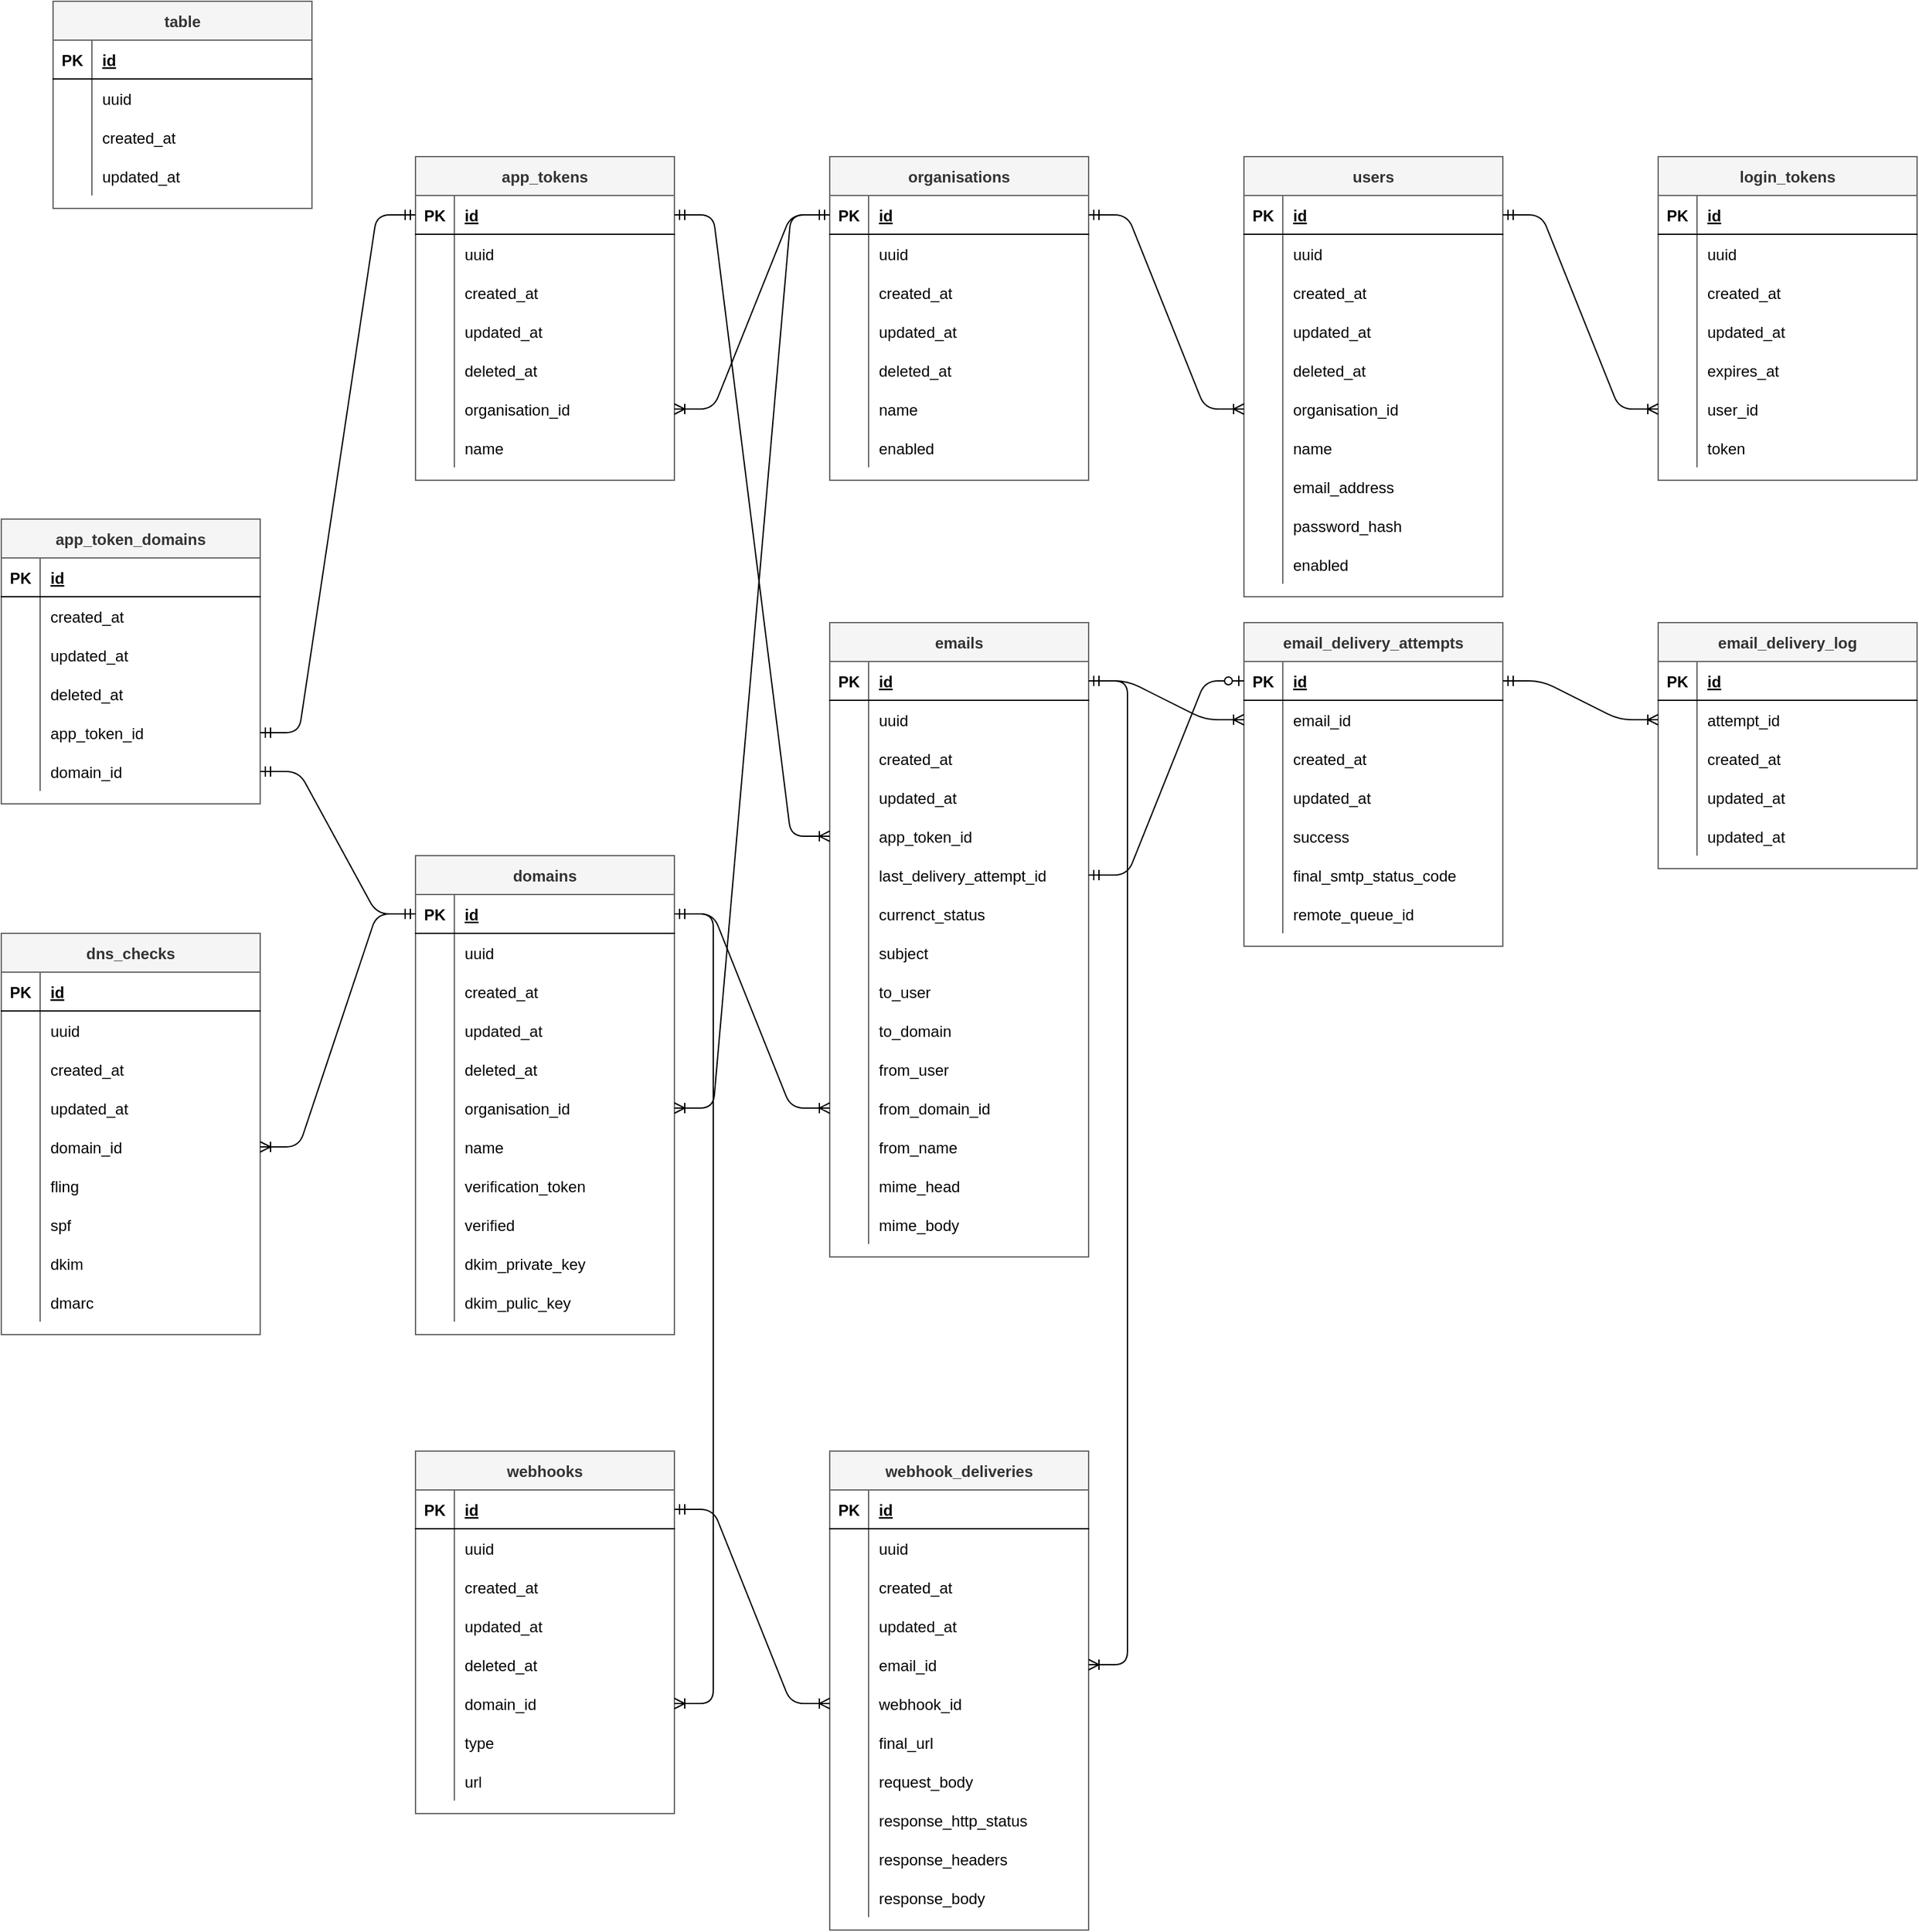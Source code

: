 <mxfile version="14.1.5" type="device"><diagram id="x39hZPrv2U4BlabmhmXq" name="Page-1"><mxGraphModel dx="2222" dy="854" grid="1" gridSize="10" guides="1" tooltips="1" connect="1" arrows="1" fold="1" page="0" pageScale="1" pageWidth="827" pageHeight="1169" math="0" shadow="0"><root><mxCell id="0"/><mxCell id="1" parent="0"/><mxCell id="gOFVKkZgdhqijNLRHph2-1" value="organisations" style="shape=table;startSize=30;container=1;collapsible=1;childLayout=tableLayout;fixedRows=1;rowLines=0;fontStyle=1;align=center;resizeLast=1;fillColor=#f5f5f5;strokeColor=#666666;fontColor=#333333;" parent="1" vertex="1"><mxGeometry x="200" y="200" width="200" height="250" as="geometry"/></mxCell><mxCell id="gOFVKkZgdhqijNLRHph2-2" value="" style="shape=partialRectangle;collapsible=0;dropTarget=0;pointerEvents=0;fillColor=none;top=0;left=0;bottom=1;right=0;points=[[0,0.5],[1,0.5]];portConstraint=eastwest;" parent="gOFVKkZgdhqijNLRHph2-1" vertex="1"><mxGeometry y="30" width="200" height="30" as="geometry"/></mxCell><mxCell id="gOFVKkZgdhqijNLRHph2-3" value="PK" style="shape=partialRectangle;connectable=0;fillColor=none;top=0;left=0;bottom=0;right=0;fontStyle=1;overflow=hidden;" parent="gOFVKkZgdhqijNLRHph2-2" vertex="1"><mxGeometry width="30" height="30" as="geometry"/></mxCell><mxCell id="gOFVKkZgdhqijNLRHph2-4" value="id" style="shape=partialRectangle;connectable=0;fillColor=none;top=0;left=0;bottom=0;right=0;align=left;spacingLeft=6;fontStyle=5;overflow=hidden;" parent="gOFVKkZgdhqijNLRHph2-2" vertex="1"><mxGeometry x="30" width="170" height="30" as="geometry"/></mxCell><mxCell id="gOFVKkZgdhqijNLRHph2-5" value="" style="shape=partialRectangle;collapsible=0;dropTarget=0;pointerEvents=0;fillColor=none;top=0;left=0;bottom=0;right=0;points=[[0,0.5],[1,0.5]];portConstraint=eastwest;" parent="gOFVKkZgdhqijNLRHph2-1" vertex="1"><mxGeometry y="60" width="200" height="30" as="geometry"/></mxCell><mxCell id="gOFVKkZgdhqijNLRHph2-6" value="" style="shape=partialRectangle;connectable=0;fillColor=none;top=0;left=0;bottom=0;right=0;editable=1;overflow=hidden;" parent="gOFVKkZgdhqijNLRHph2-5" vertex="1"><mxGeometry width="30" height="30" as="geometry"/></mxCell><mxCell id="gOFVKkZgdhqijNLRHph2-7" value="uuid" style="shape=partialRectangle;connectable=0;fillColor=none;top=0;left=0;bottom=0;right=0;align=left;spacingLeft=6;overflow=hidden;" parent="gOFVKkZgdhqijNLRHph2-5" vertex="1"><mxGeometry x="30" width="170" height="30" as="geometry"/></mxCell><mxCell id="gOFVKkZgdhqijNLRHph2-8" value="" style="shape=partialRectangle;collapsible=0;dropTarget=0;pointerEvents=0;fillColor=none;top=0;left=0;bottom=0;right=0;points=[[0,0.5],[1,0.5]];portConstraint=eastwest;" parent="gOFVKkZgdhqijNLRHph2-1" vertex="1"><mxGeometry y="90" width="200" height="30" as="geometry"/></mxCell><mxCell id="gOFVKkZgdhqijNLRHph2-9" value="" style="shape=partialRectangle;connectable=0;fillColor=none;top=0;left=0;bottom=0;right=0;editable=1;overflow=hidden;" parent="gOFVKkZgdhqijNLRHph2-8" vertex="1"><mxGeometry width="30" height="30" as="geometry"/></mxCell><mxCell id="gOFVKkZgdhqijNLRHph2-10" value="created_at" style="shape=partialRectangle;connectable=0;fillColor=none;top=0;left=0;bottom=0;right=0;align=left;spacingLeft=6;overflow=hidden;" parent="gOFVKkZgdhqijNLRHph2-8" vertex="1"><mxGeometry x="30" width="170" height="30" as="geometry"/></mxCell><mxCell id="gOFVKkZgdhqijNLRHph2-11" value="" style="shape=partialRectangle;collapsible=0;dropTarget=0;pointerEvents=0;fillColor=none;top=0;left=0;bottom=0;right=0;points=[[0,0.5],[1,0.5]];portConstraint=eastwest;" parent="gOFVKkZgdhqijNLRHph2-1" vertex="1"><mxGeometry y="120" width="200" height="30" as="geometry"/></mxCell><mxCell id="gOFVKkZgdhqijNLRHph2-12" value="" style="shape=partialRectangle;connectable=0;fillColor=none;top=0;left=0;bottom=0;right=0;editable=1;overflow=hidden;" parent="gOFVKkZgdhqijNLRHph2-11" vertex="1"><mxGeometry width="30" height="30" as="geometry"/></mxCell><mxCell id="gOFVKkZgdhqijNLRHph2-13" value="updated_at" style="shape=partialRectangle;connectable=0;fillColor=none;top=0;left=0;bottom=0;right=0;align=left;spacingLeft=6;overflow=hidden;" parent="gOFVKkZgdhqijNLRHph2-11" vertex="1"><mxGeometry x="30" width="170" height="30" as="geometry"/></mxCell><mxCell id="v5nIcV_3fysVAiuh1f2I-99" value="" style="shape=partialRectangle;collapsible=0;dropTarget=0;pointerEvents=0;fillColor=none;top=0;left=0;bottom=0;right=0;points=[[0,0.5],[1,0.5]];portConstraint=eastwest;" parent="gOFVKkZgdhqijNLRHph2-1" vertex="1"><mxGeometry y="150" width="200" height="30" as="geometry"/></mxCell><mxCell id="v5nIcV_3fysVAiuh1f2I-100" value="" style="shape=partialRectangle;connectable=0;fillColor=none;top=0;left=0;bottom=0;right=0;editable=1;overflow=hidden;" parent="v5nIcV_3fysVAiuh1f2I-99" vertex="1"><mxGeometry width="30" height="30" as="geometry"/></mxCell><mxCell id="v5nIcV_3fysVAiuh1f2I-101" value="deleted_at" style="shape=partialRectangle;connectable=0;fillColor=none;top=0;left=0;bottom=0;right=0;align=left;spacingLeft=6;overflow=hidden;" parent="v5nIcV_3fysVAiuh1f2I-99" vertex="1"><mxGeometry x="30" width="170" height="30" as="geometry"/></mxCell><mxCell id="gOFVKkZgdhqijNLRHph2-27" value="" style="shape=partialRectangle;collapsible=0;dropTarget=0;pointerEvents=0;fillColor=none;top=0;left=0;bottom=0;right=0;points=[[0,0.5],[1,0.5]];portConstraint=eastwest;" parent="gOFVKkZgdhqijNLRHph2-1" vertex="1"><mxGeometry y="180" width="200" height="30" as="geometry"/></mxCell><mxCell id="gOFVKkZgdhqijNLRHph2-28" value="" style="shape=partialRectangle;connectable=0;fillColor=none;top=0;left=0;bottom=0;right=0;editable=1;overflow=hidden;" parent="gOFVKkZgdhqijNLRHph2-27" vertex="1"><mxGeometry width="30" height="30" as="geometry"/></mxCell><mxCell id="gOFVKkZgdhqijNLRHph2-29" value="name" style="shape=partialRectangle;connectable=0;fillColor=none;top=0;left=0;bottom=0;right=0;align=left;spacingLeft=6;overflow=hidden;" parent="gOFVKkZgdhqijNLRHph2-27" vertex="1"><mxGeometry x="30" width="170" height="30" as="geometry"/></mxCell><mxCell id="v5nIcV_3fysVAiuh1f2I-105" value="" style="shape=partialRectangle;collapsible=0;dropTarget=0;pointerEvents=0;fillColor=none;top=0;left=0;bottom=0;right=0;points=[[0,0.5],[1,0.5]];portConstraint=eastwest;" parent="gOFVKkZgdhqijNLRHph2-1" vertex="1"><mxGeometry y="210" width="200" height="30" as="geometry"/></mxCell><mxCell id="v5nIcV_3fysVAiuh1f2I-106" value="" style="shape=partialRectangle;connectable=0;fillColor=none;top=0;left=0;bottom=0;right=0;editable=1;overflow=hidden;" parent="v5nIcV_3fysVAiuh1f2I-105" vertex="1"><mxGeometry width="30" height="30" as="geometry"/></mxCell><mxCell id="v5nIcV_3fysVAiuh1f2I-107" value="enabled" style="shape=partialRectangle;connectable=0;fillColor=none;top=0;left=0;bottom=0;right=0;align=left;spacingLeft=6;overflow=hidden;" parent="v5nIcV_3fysVAiuh1f2I-105" vertex="1"><mxGeometry x="30" width="170" height="30" as="geometry"/></mxCell><mxCell id="gOFVKkZgdhqijNLRHph2-30" value="users" style="shape=table;startSize=30;container=1;collapsible=1;childLayout=tableLayout;fixedRows=1;rowLines=0;fontStyle=1;align=center;resizeLast=1;fillColor=#f5f5f5;strokeColor=#666666;fontColor=#333333;" parent="1" vertex="1"><mxGeometry x="520" y="200" width="200" height="340" as="geometry"/></mxCell><mxCell id="gOFVKkZgdhqijNLRHph2-31" value="" style="shape=partialRectangle;collapsible=0;dropTarget=0;pointerEvents=0;fillColor=none;top=0;left=0;bottom=1;right=0;points=[[0,0.5],[1,0.5]];portConstraint=eastwest;" parent="gOFVKkZgdhqijNLRHph2-30" vertex="1"><mxGeometry y="30" width="200" height="30" as="geometry"/></mxCell><mxCell id="gOFVKkZgdhqijNLRHph2-32" value="PK" style="shape=partialRectangle;connectable=0;fillColor=none;top=0;left=0;bottom=0;right=0;fontStyle=1;overflow=hidden;" parent="gOFVKkZgdhqijNLRHph2-31" vertex="1"><mxGeometry width="30" height="30" as="geometry"/></mxCell><mxCell id="gOFVKkZgdhqijNLRHph2-33" value="id" style="shape=partialRectangle;connectable=0;fillColor=none;top=0;left=0;bottom=0;right=0;align=left;spacingLeft=6;fontStyle=5;overflow=hidden;" parent="gOFVKkZgdhqijNLRHph2-31" vertex="1"><mxGeometry x="30" width="170" height="30" as="geometry"/></mxCell><mxCell id="gOFVKkZgdhqijNLRHph2-34" value="" style="shape=partialRectangle;collapsible=0;dropTarget=0;pointerEvents=0;fillColor=none;top=0;left=0;bottom=0;right=0;points=[[0,0.5],[1,0.5]];portConstraint=eastwest;" parent="gOFVKkZgdhqijNLRHph2-30" vertex="1"><mxGeometry y="60" width="200" height="30" as="geometry"/></mxCell><mxCell id="gOFVKkZgdhqijNLRHph2-35" value="" style="shape=partialRectangle;connectable=0;fillColor=none;top=0;left=0;bottom=0;right=0;editable=1;overflow=hidden;" parent="gOFVKkZgdhqijNLRHph2-34" vertex="1"><mxGeometry width="30" height="30" as="geometry"/></mxCell><mxCell id="gOFVKkZgdhqijNLRHph2-36" value="uuid" style="shape=partialRectangle;connectable=0;fillColor=none;top=0;left=0;bottom=0;right=0;align=left;spacingLeft=6;overflow=hidden;" parent="gOFVKkZgdhqijNLRHph2-34" vertex="1"><mxGeometry x="30" width="170" height="30" as="geometry"/></mxCell><mxCell id="gOFVKkZgdhqijNLRHph2-37" value="" style="shape=partialRectangle;collapsible=0;dropTarget=0;pointerEvents=0;fillColor=none;top=0;left=0;bottom=0;right=0;points=[[0,0.5],[1,0.5]];portConstraint=eastwest;" parent="gOFVKkZgdhqijNLRHph2-30" vertex="1"><mxGeometry y="90" width="200" height="30" as="geometry"/></mxCell><mxCell id="gOFVKkZgdhqijNLRHph2-38" value="" style="shape=partialRectangle;connectable=0;fillColor=none;top=0;left=0;bottom=0;right=0;editable=1;overflow=hidden;" parent="gOFVKkZgdhqijNLRHph2-37" vertex="1"><mxGeometry width="30" height="30" as="geometry"/></mxCell><mxCell id="gOFVKkZgdhqijNLRHph2-39" value="created_at" style="shape=partialRectangle;connectable=0;fillColor=none;top=0;left=0;bottom=0;right=0;align=left;spacingLeft=6;overflow=hidden;" parent="gOFVKkZgdhqijNLRHph2-37" vertex="1"><mxGeometry x="30" width="170" height="30" as="geometry"/></mxCell><mxCell id="gOFVKkZgdhqijNLRHph2-40" value="" style="shape=partialRectangle;collapsible=0;dropTarget=0;pointerEvents=0;fillColor=none;top=0;left=0;bottom=0;right=0;points=[[0,0.5],[1,0.5]];portConstraint=eastwest;" parent="gOFVKkZgdhqijNLRHph2-30" vertex="1"><mxGeometry y="120" width="200" height="30" as="geometry"/></mxCell><mxCell id="gOFVKkZgdhqijNLRHph2-41" value="" style="shape=partialRectangle;connectable=0;fillColor=none;top=0;left=0;bottom=0;right=0;editable=1;overflow=hidden;" parent="gOFVKkZgdhqijNLRHph2-40" vertex="1"><mxGeometry width="30" height="30" as="geometry"/></mxCell><mxCell id="gOFVKkZgdhqijNLRHph2-42" value="updated_at" style="shape=partialRectangle;connectable=0;fillColor=none;top=0;left=0;bottom=0;right=0;align=left;spacingLeft=6;overflow=hidden;" parent="gOFVKkZgdhqijNLRHph2-40" vertex="1"><mxGeometry x="30" width="170" height="30" as="geometry"/></mxCell><mxCell id="v5nIcV_3fysVAiuh1f2I-96" value="" style="shape=partialRectangle;collapsible=0;dropTarget=0;pointerEvents=0;fillColor=none;top=0;left=0;bottom=0;right=0;points=[[0,0.5],[1,0.5]];portConstraint=eastwest;" parent="gOFVKkZgdhqijNLRHph2-30" vertex="1"><mxGeometry y="150" width="200" height="30" as="geometry"/></mxCell><mxCell id="v5nIcV_3fysVAiuh1f2I-97" value="" style="shape=partialRectangle;connectable=0;fillColor=none;top=0;left=0;bottom=0;right=0;editable=1;overflow=hidden;" parent="v5nIcV_3fysVAiuh1f2I-96" vertex="1"><mxGeometry width="30" height="30" as="geometry"/></mxCell><mxCell id="v5nIcV_3fysVAiuh1f2I-98" value="deleted_at" style="shape=partialRectangle;connectable=0;fillColor=none;top=0;left=0;bottom=0;right=0;align=left;spacingLeft=6;overflow=hidden;" parent="v5nIcV_3fysVAiuh1f2I-96" vertex="1"><mxGeometry x="30" width="170" height="30" as="geometry"/></mxCell><mxCell id="gOFVKkZgdhqijNLRHph2-106" value="" style="shape=partialRectangle;collapsible=0;dropTarget=0;pointerEvents=0;fillColor=none;top=0;left=0;bottom=0;right=0;points=[[0,0.5],[1,0.5]];portConstraint=eastwest;" parent="gOFVKkZgdhqijNLRHph2-30" vertex="1"><mxGeometry y="180" width="200" height="30" as="geometry"/></mxCell><mxCell id="gOFVKkZgdhqijNLRHph2-107" value="" style="shape=partialRectangle;connectable=0;fillColor=none;top=0;left=0;bottom=0;right=0;editable=1;overflow=hidden;" parent="gOFVKkZgdhqijNLRHph2-106" vertex="1"><mxGeometry width="30" height="30" as="geometry"/></mxCell><mxCell id="gOFVKkZgdhqijNLRHph2-108" value="organisation_id" style="shape=partialRectangle;connectable=0;fillColor=none;top=0;left=0;bottom=0;right=0;align=left;spacingLeft=6;overflow=hidden;" parent="gOFVKkZgdhqijNLRHph2-106" vertex="1"><mxGeometry x="30" width="170" height="30" as="geometry"/></mxCell><mxCell id="gOFVKkZgdhqijNLRHph2-43" value="" style="shape=partialRectangle;collapsible=0;dropTarget=0;pointerEvents=0;fillColor=none;top=0;left=0;bottom=0;right=0;points=[[0,0.5],[1,0.5]];portConstraint=eastwest;" parent="gOFVKkZgdhqijNLRHph2-30" vertex="1"><mxGeometry y="210" width="200" height="30" as="geometry"/></mxCell><mxCell id="gOFVKkZgdhqijNLRHph2-44" value="" style="shape=partialRectangle;connectable=0;fillColor=none;top=0;left=0;bottom=0;right=0;editable=1;overflow=hidden;" parent="gOFVKkZgdhqijNLRHph2-43" vertex="1"><mxGeometry width="30" height="30" as="geometry"/></mxCell><mxCell id="gOFVKkZgdhqijNLRHph2-45" value="name" style="shape=partialRectangle;connectable=0;fillColor=none;top=0;left=0;bottom=0;right=0;align=left;spacingLeft=6;overflow=hidden;" parent="gOFVKkZgdhqijNLRHph2-43" vertex="1"><mxGeometry x="30" width="170" height="30" as="geometry"/></mxCell><mxCell id="gOFVKkZgdhqijNLRHph2-46" value="" style="shape=partialRectangle;collapsible=0;dropTarget=0;pointerEvents=0;fillColor=none;top=0;left=0;bottom=0;right=0;points=[[0,0.5],[1,0.5]];portConstraint=eastwest;" parent="gOFVKkZgdhqijNLRHph2-30" vertex="1"><mxGeometry y="240" width="200" height="30" as="geometry"/></mxCell><mxCell id="gOFVKkZgdhqijNLRHph2-47" value="" style="shape=partialRectangle;connectable=0;fillColor=none;top=0;left=0;bottom=0;right=0;editable=1;overflow=hidden;" parent="gOFVKkZgdhqijNLRHph2-46" vertex="1"><mxGeometry width="30" height="30" as="geometry"/></mxCell><mxCell id="gOFVKkZgdhqijNLRHph2-48" value="email_address" style="shape=partialRectangle;connectable=0;fillColor=none;top=0;left=0;bottom=0;right=0;align=left;spacingLeft=6;overflow=hidden;" parent="gOFVKkZgdhqijNLRHph2-46" vertex="1"><mxGeometry x="30" width="170" height="30" as="geometry"/></mxCell><mxCell id="gOFVKkZgdhqijNLRHph2-163" value="" style="shape=partialRectangle;collapsible=0;dropTarget=0;pointerEvents=0;fillColor=none;top=0;left=0;bottom=0;right=0;points=[[0,0.5],[1,0.5]];portConstraint=eastwest;" parent="gOFVKkZgdhqijNLRHph2-30" vertex="1"><mxGeometry y="270" width="200" height="30" as="geometry"/></mxCell><mxCell id="gOFVKkZgdhqijNLRHph2-164" value="" style="shape=partialRectangle;connectable=0;fillColor=none;top=0;left=0;bottom=0;right=0;editable=1;overflow=hidden;" parent="gOFVKkZgdhqijNLRHph2-163" vertex="1"><mxGeometry width="30" height="30" as="geometry"/></mxCell><mxCell id="gOFVKkZgdhqijNLRHph2-165" value="password_hash" style="shape=partialRectangle;connectable=0;fillColor=none;top=0;left=0;bottom=0;right=0;align=left;spacingLeft=6;overflow=hidden;" parent="gOFVKkZgdhqijNLRHph2-163" vertex="1"><mxGeometry x="30" width="170" height="30" as="geometry"/></mxCell><mxCell id="v5nIcV_3fysVAiuh1f2I-102" value="" style="shape=partialRectangle;collapsible=0;dropTarget=0;pointerEvents=0;fillColor=none;top=0;left=0;bottom=0;right=0;points=[[0,0.5],[1,0.5]];portConstraint=eastwest;" parent="gOFVKkZgdhqijNLRHph2-30" vertex="1"><mxGeometry y="300" width="200" height="30" as="geometry"/></mxCell><mxCell id="v5nIcV_3fysVAiuh1f2I-103" value="" style="shape=partialRectangle;connectable=0;fillColor=none;top=0;left=0;bottom=0;right=0;editable=1;overflow=hidden;" parent="v5nIcV_3fysVAiuh1f2I-102" vertex="1"><mxGeometry width="30" height="30" as="geometry"/></mxCell><mxCell id="v5nIcV_3fysVAiuh1f2I-104" value="enabled" style="shape=partialRectangle;connectable=0;fillColor=none;top=0;left=0;bottom=0;right=0;align=left;spacingLeft=6;overflow=hidden;" parent="v5nIcV_3fysVAiuh1f2I-102" vertex="1"><mxGeometry x="30" width="170" height="30" as="geometry"/></mxCell><mxCell id="gOFVKkZgdhqijNLRHph2-49" value="emails" style="shape=table;startSize=30;container=1;collapsible=1;childLayout=tableLayout;fixedRows=1;rowLines=0;fontStyle=1;align=center;resizeLast=1;fillColor=#f5f5f5;strokeColor=#666666;fontColor=#333333;" parent="1" vertex="1"><mxGeometry x="200" y="560" width="200" height="490" as="geometry"/></mxCell><mxCell id="gOFVKkZgdhqijNLRHph2-50" value="" style="shape=partialRectangle;collapsible=0;dropTarget=0;pointerEvents=0;fillColor=none;top=0;left=0;bottom=1;right=0;points=[[0,0.5],[1,0.5]];portConstraint=eastwest;" parent="gOFVKkZgdhqijNLRHph2-49" vertex="1"><mxGeometry y="30" width="200" height="30" as="geometry"/></mxCell><mxCell id="gOFVKkZgdhqijNLRHph2-51" value="PK" style="shape=partialRectangle;connectable=0;fillColor=none;top=0;left=0;bottom=0;right=0;fontStyle=1;overflow=hidden;" parent="gOFVKkZgdhqijNLRHph2-50" vertex="1"><mxGeometry width="30" height="30" as="geometry"/></mxCell><mxCell id="gOFVKkZgdhqijNLRHph2-52" value="id" style="shape=partialRectangle;connectable=0;fillColor=none;top=0;left=0;bottom=0;right=0;align=left;spacingLeft=6;fontStyle=5;overflow=hidden;" parent="gOFVKkZgdhqijNLRHph2-50" vertex="1"><mxGeometry x="30" width="170" height="30" as="geometry"/></mxCell><mxCell id="gOFVKkZgdhqijNLRHph2-53" value="" style="shape=partialRectangle;collapsible=0;dropTarget=0;pointerEvents=0;fillColor=none;top=0;left=0;bottom=0;right=0;points=[[0,0.5],[1,0.5]];portConstraint=eastwest;" parent="gOFVKkZgdhqijNLRHph2-49" vertex="1"><mxGeometry y="60" width="200" height="30" as="geometry"/></mxCell><mxCell id="gOFVKkZgdhqijNLRHph2-54" value="" style="shape=partialRectangle;connectable=0;fillColor=none;top=0;left=0;bottom=0;right=0;editable=1;overflow=hidden;" parent="gOFVKkZgdhqijNLRHph2-53" vertex="1"><mxGeometry width="30" height="30" as="geometry"/></mxCell><mxCell id="gOFVKkZgdhqijNLRHph2-55" value="uuid" style="shape=partialRectangle;connectable=0;fillColor=none;top=0;left=0;bottom=0;right=0;align=left;spacingLeft=6;overflow=hidden;" parent="gOFVKkZgdhqijNLRHph2-53" vertex="1"><mxGeometry x="30" width="170" height="30" as="geometry"/></mxCell><mxCell id="gOFVKkZgdhqijNLRHph2-56" value="" style="shape=partialRectangle;collapsible=0;dropTarget=0;pointerEvents=0;fillColor=none;top=0;left=0;bottom=0;right=0;points=[[0,0.5],[1,0.5]];portConstraint=eastwest;" parent="gOFVKkZgdhqijNLRHph2-49" vertex="1"><mxGeometry y="90" width="200" height="30" as="geometry"/></mxCell><mxCell id="gOFVKkZgdhqijNLRHph2-57" value="" style="shape=partialRectangle;connectable=0;fillColor=none;top=0;left=0;bottom=0;right=0;editable=1;overflow=hidden;" parent="gOFVKkZgdhqijNLRHph2-56" vertex="1"><mxGeometry width="30" height="30" as="geometry"/></mxCell><mxCell id="gOFVKkZgdhqijNLRHph2-58" value="created_at" style="shape=partialRectangle;connectable=0;fillColor=none;top=0;left=0;bottom=0;right=0;align=left;spacingLeft=6;overflow=hidden;" parent="gOFVKkZgdhqijNLRHph2-56" vertex="1"><mxGeometry x="30" width="170" height="30" as="geometry"/></mxCell><mxCell id="gOFVKkZgdhqijNLRHph2-59" value="" style="shape=partialRectangle;collapsible=0;dropTarget=0;pointerEvents=0;fillColor=none;top=0;left=0;bottom=0;right=0;points=[[0,0.5],[1,0.5]];portConstraint=eastwest;" parent="gOFVKkZgdhqijNLRHph2-49" vertex="1"><mxGeometry y="120" width="200" height="30" as="geometry"/></mxCell><mxCell id="gOFVKkZgdhqijNLRHph2-60" value="" style="shape=partialRectangle;connectable=0;fillColor=none;top=0;left=0;bottom=0;right=0;editable=1;overflow=hidden;" parent="gOFVKkZgdhqijNLRHph2-59" vertex="1"><mxGeometry width="30" height="30" as="geometry"/></mxCell><mxCell id="gOFVKkZgdhqijNLRHph2-61" value="updated_at" style="shape=partialRectangle;connectable=0;fillColor=none;top=0;left=0;bottom=0;right=0;align=left;spacingLeft=6;overflow=hidden;" parent="gOFVKkZgdhqijNLRHph2-59" vertex="1"><mxGeometry x="30" width="170" height="30" as="geometry"/></mxCell><mxCell id="gOFVKkZgdhqijNLRHph2-222" value="" style="shape=partialRectangle;collapsible=0;dropTarget=0;pointerEvents=0;fillColor=none;top=0;left=0;bottom=0;right=0;points=[[0,0.5],[1,0.5]];portConstraint=eastwest;" parent="gOFVKkZgdhqijNLRHph2-49" vertex="1"><mxGeometry y="150" width="200" height="30" as="geometry"/></mxCell><mxCell id="gOFVKkZgdhqijNLRHph2-223" value="" style="shape=partialRectangle;connectable=0;fillColor=none;top=0;left=0;bottom=0;right=0;editable=1;overflow=hidden;" parent="gOFVKkZgdhqijNLRHph2-222" vertex="1"><mxGeometry width="30" height="30" as="geometry"/></mxCell><mxCell id="gOFVKkZgdhqijNLRHph2-224" value="app_token_id" style="shape=partialRectangle;connectable=0;fillColor=none;top=0;left=0;bottom=0;right=0;align=left;spacingLeft=6;overflow=hidden;" parent="gOFVKkZgdhqijNLRHph2-222" vertex="1"><mxGeometry x="30" width="170" height="30" as="geometry"/></mxCell><mxCell id="gOFVKkZgdhqijNLRHph2-226" value="" style="shape=partialRectangle;collapsible=0;dropTarget=0;pointerEvents=0;fillColor=none;top=0;left=0;bottom=0;right=0;points=[[0,0.5],[1,0.5]];portConstraint=eastwest;" parent="gOFVKkZgdhqijNLRHph2-49" vertex="1"><mxGeometry y="180" width="200" height="30" as="geometry"/></mxCell><mxCell id="gOFVKkZgdhqijNLRHph2-227" value="" style="shape=partialRectangle;connectable=0;fillColor=none;top=0;left=0;bottom=0;right=0;editable=1;overflow=hidden;" parent="gOFVKkZgdhqijNLRHph2-226" vertex="1"><mxGeometry width="30" height="30" as="geometry"/></mxCell><mxCell id="gOFVKkZgdhqijNLRHph2-228" value="last_delivery_attempt_id" style="shape=partialRectangle;connectable=0;fillColor=none;top=0;left=0;bottom=0;right=0;align=left;spacingLeft=6;overflow=hidden;" parent="gOFVKkZgdhqijNLRHph2-226" vertex="1"><mxGeometry x="30" width="170" height="30" as="geometry"/></mxCell><mxCell id="gOFVKkZgdhqijNLRHph2-62" value="" style="shape=partialRectangle;collapsible=0;dropTarget=0;pointerEvents=0;fillColor=none;top=0;left=0;bottom=0;right=0;points=[[0,0.5],[1,0.5]];portConstraint=eastwest;" parent="gOFVKkZgdhqijNLRHph2-49" vertex="1"><mxGeometry y="210" width="200" height="30" as="geometry"/></mxCell><mxCell id="gOFVKkZgdhqijNLRHph2-63" value="" style="shape=partialRectangle;connectable=0;fillColor=none;top=0;left=0;bottom=0;right=0;editable=1;overflow=hidden;" parent="gOFVKkZgdhqijNLRHph2-62" vertex="1"><mxGeometry width="30" height="30" as="geometry"/></mxCell><mxCell id="gOFVKkZgdhqijNLRHph2-64" value="currenct_status" style="shape=partialRectangle;connectable=0;fillColor=none;top=0;left=0;bottom=0;right=0;align=left;spacingLeft=6;overflow=hidden;" parent="gOFVKkZgdhqijNLRHph2-62" vertex="1"><mxGeometry x="30" width="170" height="30" as="geometry"/></mxCell><mxCell id="gOFVKkZgdhqijNLRHph2-137" value="" style="shape=partialRectangle;collapsible=0;dropTarget=0;pointerEvents=0;fillColor=none;top=0;left=0;bottom=0;right=0;points=[[0,0.5],[1,0.5]];portConstraint=eastwest;" parent="gOFVKkZgdhqijNLRHph2-49" vertex="1"><mxGeometry y="240" width="200" height="30" as="geometry"/></mxCell><mxCell id="gOFVKkZgdhqijNLRHph2-138" value="" style="shape=partialRectangle;connectable=0;fillColor=none;top=0;left=0;bottom=0;right=0;editable=1;overflow=hidden;" parent="gOFVKkZgdhqijNLRHph2-137" vertex="1"><mxGeometry width="30" height="30" as="geometry"/></mxCell><mxCell id="gOFVKkZgdhqijNLRHph2-139" value="subject" style="shape=partialRectangle;connectable=0;fillColor=none;top=0;left=0;bottom=0;right=0;align=left;spacingLeft=6;overflow=hidden;" parent="gOFVKkZgdhqijNLRHph2-137" vertex="1"><mxGeometry x="30" width="170" height="30" as="geometry"/></mxCell><mxCell id="gOFVKkZgdhqijNLRHph2-68" value="" style="shape=partialRectangle;collapsible=0;dropTarget=0;pointerEvents=0;fillColor=none;top=0;left=0;bottom=0;right=0;points=[[0,0.5],[1,0.5]];portConstraint=eastwest;" parent="gOFVKkZgdhqijNLRHph2-49" vertex="1"><mxGeometry y="270" width="200" height="30" as="geometry"/></mxCell><mxCell id="gOFVKkZgdhqijNLRHph2-69" value="" style="shape=partialRectangle;connectable=0;fillColor=none;top=0;left=0;bottom=0;right=0;editable=1;overflow=hidden;" parent="gOFVKkZgdhqijNLRHph2-68" vertex="1"><mxGeometry width="30" height="30" as="geometry"/></mxCell><mxCell id="gOFVKkZgdhqijNLRHph2-70" value="to_user" style="shape=partialRectangle;connectable=0;fillColor=none;top=0;left=0;bottom=0;right=0;align=left;spacingLeft=6;overflow=hidden;" parent="gOFVKkZgdhqijNLRHph2-68" vertex="1"><mxGeometry x="30" width="170" height="30" as="geometry"/></mxCell><mxCell id="gOFVKkZgdhqijNLRHph2-65" value="" style="shape=partialRectangle;collapsible=0;dropTarget=0;pointerEvents=0;fillColor=none;top=0;left=0;bottom=0;right=0;points=[[0,0.5],[1,0.5]];portConstraint=eastwest;" parent="gOFVKkZgdhqijNLRHph2-49" vertex="1"><mxGeometry y="300" width="200" height="30" as="geometry"/></mxCell><mxCell id="gOFVKkZgdhqijNLRHph2-66" value="" style="shape=partialRectangle;connectable=0;fillColor=none;top=0;left=0;bottom=0;right=0;editable=1;overflow=hidden;" parent="gOFVKkZgdhqijNLRHph2-65" vertex="1"><mxGeometry width="30" height="30" as="geometry"/></mxCell><mxCell id="gOFVKkZgdhqijNLRHph2-67" value="to_domain" style="shape=partialRectangle;connectable=0;fillColor=none;top=0;left=0;bottom=0;right=0;align=left;spacingLeft=6;overflow=hidden;" parent="gOFVKkZgdhqijNLRHph2-65" vertex="1"><mxGeometry x="30" width="170" height="30" as="geometry"/></mxCell><mxCell id="gOFVKkZgdhqijNLRHph2-172" value="" style="shape=partialRectangle;collapsible=0;dropTarget=0;pointerEvents=0;fillColor=none;top=0;left=0;bottom=0;right=0;points=[[0,0.5],[1,0.5]];portConstraint=eastwest;" parent="gOFVKkZgdhqijNLRHph2-49" vertex="1"><mxGeometry y="330" width="200" height="30" as="geometry"/></mxCell><mxCell id="gOFVKkZgdhqijNLRHph2-173" value="" style="shape=partialRectangle;connectable=0;fillColor=none;top=0;left=0;bottom=0;right=0;editable=1;overflow=hidden;" parent="gOFVKkZgdhqijNLRHph2-172" vertex="1"><mxGeometry width="30" height="30" as="geometry"/></mxCell><mxCell id="gOFVKkZgdhqijNLRHph2-174" value="from_user" style="shape=partialRectangle;connectable=0;fillColor=none;top=0;left=0;bottom=0;right=0;align=left;spacingLeft=6;overflow=hidden;" parent="gOFVKkZgdhqijNLRHph2-172" vertex="1"><mxGeometry x="30" width="170" height="30" as="geometry"/></mxCell><mxCell id="gOFVKkZgdhqijNLRHph2-169" value="" style="shape=partialRectangle;collapsible=0;dropTarget=0;pointerEvents=0;fillColor=none;top=0;left=0;bottom=0;right=0;points=[[0,0.5],[1,0.5]];portConstraint=eastwest;" parent="gOFVKkZgdhqijNLRHph2-49" vertex="1"><mxGeometry y="360" width="200" height="30" as="geometry"/></mxCell><mxCell id="gOFVKkZgdhqijNLRHph2-170" value="" style="shape=partialRectangle;connectable=0;fillColor=none;top=0;left=0;bottom=0;right=0;editable=1;overflow=hidden;" parent="gOFVKkZgdhqijNLRHph2-169" vertex="1"><mxGeometry width="30" height="30" as="geometry"/></mxCell><mxCell id="gOFVKkZgdhqijNLRHph2-171" value="from_domain_id" style="shape=partialRectangle;connectable=0;fillColor=none;top=0;left=0;bottom=0;right=0;align=left;spacingLeft=6;overflow=hidden;" parent="gOFVKkZgdhqijNLRHph2-169" vertex="1"><mxGeometry x="30" width="170" height="30" as="geometry"/></mxCell><mxCell id="gOFVKkZgdhqijNLRHph2-134" value="" style="shape=partialRectangle;collapsible=0;dropTarget=0;pointerEvents=0;fillColor=none;top=0;left=0;bottom=0;right=0;points=[[0,0.5],[1,0.5]];portConstraint=eastwest;" parent="gOFVKkZgdhqijNLRHph2-49" vertex="1"><mxGeometry y="390" width="200" height="30" as="geometry"/></mxCell><mxCell id="gOFVKkZgdhqijNLRHph2-135" value="" style="shape=partialRectangle;connectable=0;fillColor=none;top=0;left=0;bottom=0;right=0;editable=1;overflow=hidden;" parent="gOFVKkZgdhqijNLRHph2-134" vertex="1"><mxGeometry width="30" height="30" as="geometry"/></mxCell><mxCell id="gOFVKkZgdhqijNLRHph2-136" value="from_name" style="shape=partialRectangle;connectable=0;fillColor=none;top=0;left=0;bottom=0;right=0;align=left;spacingLeft=6;overflow=hidden;" parent="gOFVKkZgdhqijNLRHph2-134" vertex="1"><mxGeometry x="30" width="170" height="30" as="geometry"/></mxCell><mxCell id="gOFVKkZgdhqijNLRHph2-71" value="" style="shape=partialRectangle;collapsible=0;dropTarget=0;pointerEvents=0;fillColor=none;top=0;left=0;bottom=0;right=0;points=[[0,0.5],[1,0.5]];portConstraint=eastwest;" parent="gOFVKkZgdhqijNLRHph2-49" vertex="1"><mxGeometry y="420" width="200" height="30" as="geometry"/></mxCell><mxCell id="gOFVKkZgdhqijNLRHph2-72" value="" style="shape=partialRectangle;connectable=0;fillColor=none;top=0;left=0;bottom=0;right=0;editable=1;overflow=hidden;" parent="gOFVKkZgdhqijNLRHph2-71" vertex="1"><mxGeometry width="30" height="30" as="geometry"/></mxCell><mxCell id="gOFVKkZgdhqijNLRHph2-73" value="mime_head" style="shape=partialRectangle;connectable=0;fillColor=none;top=0;left=0;bottom=0;right=0;align=left;spacingLeft=6;overflow=hidden;" parent="gOFVKkZgdhqijNLRHph2-71" vertex="1"><mxGeometry x="30" width="170" height="30" as="geometry"/></mxCell><mxCell id="gOFVKkZgdhqijNLRHph2-74" value="" style="shape=partialRectangle;collapsible=0;dropTarget=0;pointerEvents=0;fillColor=none;top=0;left=0;bottom=0;right=0;points=[[0,0.5],[1,0.5]];portConstraint=eastwest;" parent="gOFVKkZgdhqijNLRHph2-49" vertex="1"><mxGeometry y="450" width="200" height="30" as="geometry"/></mxCell><mxCell id="gOFVKkZgdhqijNLRHph2-75" value="" style="shape=partialRectangle;connectable=0;fillColor=none;top=0;left=0;bottom=0;right=0;editable=1;overflow=hidden;" parent="gOFVKkZgdhqijNLRHph2-74" vertex="1"><mxGeometry width="30" height="30" as="geometry"/></mxCell><mxCell id="gOFVKkZgdhqijNLRHph2-76" value="mime_body" style="shape=partialRectangle;connectable=0;fillColor=none;top=0;left=0;bottom=0;right=0;align=left;spacingLeft=6;overflow=hidden;" parent="gOFVKkZgdhqijNLRHph2-74" vertex="1"><mxGeometry x="30" width="170" height="30" as="geometry"/></mxCell><mxCell id="gOFVKkZgdhqijNLRHph2-77" value="table" style="shape=table;startSize=30;container=1;collapsible=1;childLayout=tableLayout;fixedRows=1;rowLines=0;fontStyle=1;align=center;resizeLast=1;fillColor=#f5f5f5;strokeColor=#666666;fontColor=#333333;" parent="1" vertex="1"><mxGeometry x="-400" y="80" width="200" height="160" as="geometry"/></mxCell><mxCell id="gOFVKkZgdhqijNLRHph2-78" value="" style="shape=partialRectangle;collapsible=0;dropTarget=0;pointerEvents=0;fillColor=none;top=0;left=0;bottom=1;right=0;points=[[0,0.5],[1,0.5]];portConstraint=eastwest;" parent="gOFVKkZgdhqijNLRHph2-77" vertex="1"><mxGeometry y="30" width="200" height="30" as="geometry"/></mxCell><mxCell id="gOFVKkZgdhqijNLRHph2-79" value="PK" style="shape=partialRectangle;connectable=0;fillColor=none;top=0;left=0;bottom=0;right=0;fontStyle=1;overflow=hidden;" parent="gOFVKkZgdhqijNLRHph2-78" vertex="1"><mxGeometry width="30" height="30" as="geometry"/></mxCell><mxCell id="gOFVKkZgdhqijNLRHph2-80" value="id" style="shape=partialRectangle;connectable=0;fillColor=none;top=0;left=0;bottom=0;right=0;align=left;spacingLeft=6;fontStyle=5;overflow=hidden;" parent="gOFVKkZgdhqijNLRHph2-78" vertex="1"><mxGeometry x="30" width="170" height="30" as="geometry"/></mxCell><mxCell id="gOFVKkZgdhqijNLRHph2-81" value="" style="shape=partialRectangle;collapsible=0;dropTarget=0;pointerEvents=0;fillColor=none;top=0;left=0;bottom=0;right=0;points=[[0,0.5],[1,0.5]];portConstraint=eastwest;" parent="gOFVKkZgdhqijNLRHph2-77" vertex="1"><mxGeometry y="60" width="200" height="30" as="geometry"/></mxCell><mxCell id="gOFVKkZgdhqijNLRHph2-82" value="" style="shape=partialRectangle;connectable=0;fillColor=none;top=0;left=0;bottom=0;right=0;editable=1;overflow=hidden;" parent="gOFVKkZgdhqijNLRHph2-81" vertex="1"><mxGeometry width="30" height="30" as="geometry"/></mxCell><mxCell id="gOFVKkZgdhqijNLRHph2-83" value="uuid" style="shape=partialRectangle;connectable=0;fillColor=none;top=0;left=0;bottom=0;right=0;align=left;spacingLeft=6;overflow=hidden;" parent="gOFVKkZgdhqijNLRHph2-81" vertex="1"><mxGeometry x="30" width="170" height="30" as="geometry"/></mxCell><mxCell id="gOFVKkZgdhqijNLRHph2-84" value="" style="shape=partialRectangle;collapsible=0;dropTarget=0;pointerEvents=0;fillColor=none;top=0;left=0;bottom=0;right=0;points=[[0,0.5],[1,0.5]];portConstraint=eastwest;" parent="gOFVKkZgdhqijNLRHph2-77" vertex="1"><mxGeometry y="90" width="200" height="30" as="geometry"/></mxCell><mxCell id="gOFVKkZgdhqijNLRHph2-85" value="" style="shape=partialRectangle;connectable=0;fillColor=none;top=0;left=0;bottom=0;right=0;editable=1;overflow=hidden;" parent="gOFVKkZgdhqijNLRHph2-84" vertex="1"><mxGeometry width="30" height="30" as="geometry"/></mxCell><mxCell id="gOFVKkZgdhqijNLRHph2-86" value="created_at" style="shape=partialRectangle;connectable=0;fillColor=none;top=0;left=0;bottom=0;right=0;align=left;spacingLeft=6;overflow=hidden;" parent="gOFVKkZgdhqijNLRHph2-84" vertex="1"><mxGeometry x="30" width="170" height="30" as="geometry"/></mxCell><mxCell id="gOFVKkZgdhqijNLRHph2-87" value="" style="shape=partialRectangle;collapsible=0;dropTarget=0;pointerEvents=0;fillColor=none;top=0;left=0;bottom=0;right=0;points=[[0,0.5],[1,0.5]];portConstraint=eastwest;" parent="gOFVKkZgdhqijNLRHph2-77" vertex="1"><mxGeometry y="120" width="200" height="30" as="geometry"/></mxCell><mxCell id="gOFVKkZgdhqijNLRHph2-88" value="" style="shape=partialRectangle;connectable=0;fillColor=none;top=0;left=0;bottom=0;right=0;editable=1;overflow=hidden;" parent="gOFVKkZgdhqijNLRHph2-87" vertex="1"><mxGeometry width="30" height="30" as="geometry"/></mxCell><mxCell id="gOFVKkZgdhqijNLRHph2-89" value="updated_at" style="shape=partialRectangle;connectable=0;fillColor=none;top=0;left=0;bottom=0;right=0;align=left;spacingLeft=6;overflow=hidden;" parent="gOFVKkZgdhqijNLRHph2-87" vertex="1"><mxGeometry x="30" width="170" height="30" as="geometry"/></mxCell><mxCell id="gOFVKkZgdhqijNLRHph2-93" value="app_tokens" style="shape=table;startSize=30;container=1;collapsible=1;childLayout=tableLayout;fixedRows=1;rowLines=0;fontStyle=1;align=center;resizeLast=1;fillColor=#f5f5f5;strokeColor=#666666;fontColor=#333333;" parent="1" vertex="1"><mxGeometry x="-120" y="200" width="200" height="250" as="geometry"/></mxCell><mxCell id="gOFVKkZgdhqijNLRHph2-94" value="" style="shape=partialRectangle;collapsible=0;dropTarget=0;pointerEvents=0;fillColor=none;top=0;left=0;bottom=1;right=0;points=[[0,0.5],[1,0.5]];portConstraint=eastwest;" parent="gOFVKkZgdhqijNLRHph2-93" vertex="1"><mxGeometry y="30" width="200" height="30" as="geometry"/></mxCell><mxCell id="gOFVKkZgdhqijNLRHph2-95" value="PK" style="shape=partialRectangle;connectable=0;fillColor=none;top=0;left=0;bottom=0;right=0;fontStyle=1;overflow=hidden;" parent="gOFVKkZgdhqijNLRHph2-94" vertex="1"><mxGeometry width="30" height="30" as="geometry"/></mxCell><mxCell id="gOFVKkZgdhqijNLRHph2-96" value="id" style="shape=partialRectangle;connectable=0;fillColor=none;top=0;left=0;bottom=0;right=0;align=left;spacingLeft=6;fontStyle=5;overflow=hidden;" parent="gOFVKkZgdhqijNLRHph2-94" vertex="1"><mxGeometry x="30" width="170" height="30" as="geometry"/></mxCell><mxCell id="gOFVKkZgdhqijNLRHph2-97" value="" style="shape=partialRectangle;collapsible=0;dropTarget=0;pointerEvents=0;fillColor=none;top=0;left=0;bottom=0;right=0;points=[[0,0.5],[1,0.5]];portConstraint=eastwest;" parent="gOFVKkZgdhqijNLRHph2-93" vertex="1"><mxGeometry y="60" width="200" height="30" as="geometry"/></mxCell><mxCell id="gOFVKkZgdhqijNLRHph2-98" value="" style="shape=partialRectangle;connectable=0;fillColor=none;top=0;left=0;bottom=0;right=0;editable=1;overflow=hidden;" parent="gOFVKkZgdhqijNLRHph2-97" vertex="1"><mxGeometry width="30" height="30" as="geometry"/></mxCell><mxCell id="gOFVKkZgdhqijNLRHph2-99" value="uuid" style="shape=partialRectangle;connectable=0;fillColor=none;top=0;left=0;bottom=0;right=0;align=left;spacingLeft=6;overflow=hidden;" parent="gOFVKkZgdhqijNLRHph2-97" vertex="1"><mxGeometry x="30" width="170" height="30" as="geometry"/></mxCell><mxCell id="gOFVKkZgdhqijNLRHph2-100" value="" style="shape=partialRectangle;collapsible=0;dropTarget=0;pointerEvents=0;fillColor=none;top=0;left=0;bottom=0;right=0;points=[[0,0.5],[1,0.5]];portConstraint=eastwest;" parent="gOFVKkZgdhqijNLRHph2-93" vertex="1"><mxGeometry y="90" width="200" height="30" as="geometry"/></mxCell><mxCell id="gOFVKkZgdhqijNLRHph2-101" value="" style="shape=partialRectangle;connectable=0;fillColor=none;top=0;left=0;bottom=0;right=0;editable=1;overflow=hidden;" parent="gOFVKkZgdhqijNLRHph2-100" vertex="1"><mxGeometry width="30" height="30" as="geometry"/></mxCell><mxCell id="gOFVKkZgdhqijNLRHph2-102" value="created_at" style="shape=partialRectangle;connectable=0;fillColor=none;top=0;left=0;bottom=0;right=0;align=left;spacingLeft=6;overflow=hidden;" parent="gOFVKkZgdhqijNLRHph2-100" vertex="1"><mxGeometry x="30" width="170" height="30" as="geometry"/></mxCell><mxCell id="gOFVKkZgdhqijNLRHph2-103" value="" style="shape=partialRectangle;collapsible=0;dropTarget=0;pointerEvents=0;fillColor=none;top=0;left=0;bottom=0;right=0;points=[[0,0.5],[1,0.5]];portConstraint=eastwest;" parent="gOFVKkZgdhqijNLRHph2-93" vertex="1"><mxGeometry y="120" width="200" height="30" as="geometry"/></mxCell><mxCell id="gOFVKkZgdhqijNLRHph2-104" value="" style="shape=partialRectangle;connectable=0;fillColor=none;top=0;left=0;bottom=0;right=0;editable=1;overflow=hidden;" parent="gOFVKkZgdhqijNLRHph2-103" vertex="1"><mxGeometry width="30" height="30" as="geometry"/></mxCell><mxCell id="gOFVKkZgdhqijNLRHph2-105" value="updated_at" style="shape=partialRectangle;connectable=0;fillColor=none;top=0;left=0;bottom=0;right=0;align=left;spacingLeft=6;overflow=hidden;" parent="gOFVKkZgdhqijNLRHph2-103" vertex="1"><mxGeometry x="30" width="170" height="30" as="geometry"/></mxCell><mxCell id="gOFVKkZgdhqijNLRHph2-110" value="" style="shape=partialRectangle;collapsible=0;dropTarget=0;pointerEvents=0;fillColor=none;top=0;left=0;bottom=0;right=0;points=[[0,0.5],[1,0.5]];portConstraint=eastwest;" parent="gOFVKkZgdhqijNLRHph2-93" vertex="1"><mxGeometry y="150" width="200" height="30" as="geometry"/></mxCell><mxCell id="gOFVKkZgdhqijNLRHph2-111" value="" style="shape=partialRectangle;connectable=0;fillColor=none;top=0;left=0;bottom=0;right=0;editable=1;overflow=hidden;" parent="gOFVKkZgdhqijNLRHph2-110" vertex="1"><mxGeometry width="30" height="30" as="geometry"/></mxCell><mxCell id="gOFVKkZgdhqijNLRHph2-112" value="deleted_at" style="shape=partialRectangle;connectable=0;fillColor=none;top=0;left=0;bottom=0;right=0;align=left;spacingLeft=6;overflow=hidden;" parent="gOFVKkZgdhqijNLRHph2-110" vertex="1"><mxGeometry x="30" width="170" height="30" as="geometry"/></mxCell><mxCell id="gOFVKkZgdhqijNLRHph2-113" value="" style="shape=partialRectangle;collapsible=0;dropTarget=0;pointerEvents=0;fillColor=none;top=0;left=0;bottom=0;right=0;points=[[0,0.5],[1,0.5]];portConstraint=eastwest;" parent="gOFVKkZgdhqijNLRHph2-93" vertex="1"><mxGeometry y="180" width="200" height="30" as="geometry"/></mxCell><mxCell id="gOFVKkZgdhqijNLRHph2-114" value="" style="shape=partialRectangle;connectable=0;fillColor=none;top=0;left=0;bottom=0;right=0;editable=1;overflow=hidden;" parent="gOFVKkZgdhqijNLRHph2-113" vertex="1"><mxGeometry width="30" height="30" as="geometry"/></mxCell><mxCell id="gOFVKkZgdhqijNLRHph2-115" value="organisation_id" style="shape=partialRectangle;connectable=0;fillColor=none;top=0;left=0;bottom=0;right=0;align=left;spacingLeft=6;overflow=hidden;" parent="gOFVKkZgdhqijNLRHph2-113" vertex="1"><mxGeometry x="30" width="170" height="30" as="geometry"/></mxCell><mxCell id="gOFVKkZgdhqijNLRHph2-131" value="" style="shape=partialRectangle;collapsible=0;dropTarget=0;pointerEvents=0;fillColor=none;top=0;left=0;bottom=0;right=0;points=[[0,0.5],[1,0.5]];portConstraint=eastwest;" parent="gOFVKkZgdhqijNLRHph2-93" vertex="1"><mxGeometry y="210" width="200" height="30" as="geometry"/></mxCell><mxCell id="gOFVKkZgdhqijNLRHph2-132" value="" style="shape=partialRectangle;connectable=0;fillColor=none;top=0;left=0;bottom=0;right=0;editable=1;overflow=hidden;" parent="gOFVKkZgdhqijNLRHph2-131" vertex="1"><mxGeometry width="30" height="30" as="geometry"/></mxCell><mxCell id="gOFVKkZgdhqijNLRHph2-133" value="name" style="shape=partialRectangle;connectable=0;fillColor=none;top=0;left=0;bottom=0;right=0;align=left;spacingLeft=6;overflow=hidden;" parent="gOFVKkZgdhqijNLRHph2-131" vertex="1"><mxGeometry x="30" width="170" height="30" as="geometry"/></mxCell><mxCell id="gOFVKkZgdhqijNLRHph2-109" value="" style="edgeStyle=entityRelationEdgeStyle;fontSize=12;html=1;endArrow=ERoneToMany;startArrow=ERmandOne;" parent="1" source="gOFVKkZgdhqijNLRHph2-2" target="gOFVKkZgdhqijNLRHph2-106" edge="1"><mxGeometry width="100" height="100" relative="1" as="geometry"><mxPoint x="400" y="570" as="sourcePoint"/><mxPoint x="500" y="470" as="targetPoint"/></mxGeometry></mxCell><mxCell id="gOFVKkZgdhqijNLRHph2-116" value="" style="edgeStyle=entityRelationEdgeStyle;fontSize=12;html=1;endArrow=ERoneToMany;startArrow=ERmandOne;" parent="1" source="gOFVKkZgdhqijNLRHph2-2" target="gOFVKkZgdhqijNLRHph2-113" edge="1"><mxGeometry width="100" height="100" relative="1" as="geometry"><mxPoint x="330" y="255" as="sourcePoint"/><mxPoint x="440" y="375" as="targetPoint"/></mxGeometry></mxCell><mxCell id="gOFVKkZgdhqijNLRHph2-117" value="email_delivery_attempts" style="shape=table;startSize=30;container=1;collapsible=1;childLayout=tableLayout;fixedRows=1;rowLines=0;fontStyle=1;align=center;resizeLast=1;fillColor=#f5f5f5;strokeColor=#666666;fontColor=#333333;" parent="1" vertex="1"><mxGeometry x="520" y="560" width="200" height="250" as="geometry"/></mxCell><mxCell id="gOFVKkZgdhqijNLRHph2-118" value="" style="shape=partialRectangle;collapsible=0;dropTarget=0;pointerEvents=0;fillColor=none;top=0;left=0;bottom=1;right=0;points=[[0,0.5],[1,0.5]];portConstraint=eastwest;" parent="gOFVKkZgdhqijNLRHph2-117" vertex="1"><mxGeometry y="30" width="200" height="30" as="geometry"/></mxCell><mxCell id="gOFVKkZgdhqijNLRHph2-119" value="PK" style="shape=partialRectangle;connectable=0;fillColor=none;top=0;left=0;bottom=0;right=0;fontStyle=1;overflow=hidden;" parent="gOFVKkZgdhqijNLRHph2-118" vertex="1"><mxGeometry width="30" height="30" as="geometry"/></mxCell><mxCell id="gOFVKkZgdhqijNLRHph2-120" value="id" style="shape=partialRectangle;connectable=0;fillColor=none;top=0;left=0;bottom=0;right=0;align=left;spacingLeft=6;fontStyle=5;overflow=hidden;" parent="gOFVKkZgdhqijNLRHph2-118" vertex="1"><mxGeometry x="30" width="170" height="30" as="geometry"/></mxCell><mxCell id="gOFVKkZgdhqijNLRHph2-121" value="" style="shape=partialRectangle;collapsible=0;dropTarget=0;pointerEvents=0;fillColor=none;top=0;left=0;bottom=0;right=0;points=[[0,0.5],[1,0.5]];portConstraint=eastwest;" parent="gOFVKkZgdhqijNLRHph2-117" vertex="1"><mxGeometry y="60" width="200" height="30" as="geometry"/></mxCell><mxCell id="gOFVKkZgdhqijNLRHph2-122" value="" style="shape=partialRectangle;connectable=0;fillColor=none;top=0;left=0;bottom=0;right=0;editable=1;overflow=hidden;" parent="gOFVKkZgdhqijNLRHph2-121" vertex="1"><mxGeometry width="30" height="30" as="geometry"/></mxCell><mxCell id="gOFVKkZgdhqijNLRHph2-123" value="email_id" style="shape=partialRectangle;connectable=0;fillColor=none;top=0;left=0;bottom=0;right=0;align=left;spacingLeft=6;overflow=hidden;" parent="gOFVKkZgdhqijNLRHph2-121" vertex="1"><mxGeometry x="30" width="170" height="30" as="geometry"/></mxCell><mxCell id="gOFVKkZgdhqijNLRHph2-124" value="" style="shape=partialRectangle;collapsible=0;dropTarget=0;pointerEvents=0;fillColor=none;top=0;left=0;bottom=0;right=0;points=[[0,0.5],[1,0.5]];portConstraint=eastwest;" parent="gOFVKkZgdhqijNLRHph2-117" vertex="1"><mxGeometry y="90" width="200" height="30" as="geometry"/></mxCell><mxCell id="gOFVKkZgdhqijNLRHph2-125" value="" style="shape=partialRectangle;connectable=0;fillColor=none;top=0;left=0;bottom=0;right=0;editable=1;overflow=hidden;" parent="gOFVKkZgdhqijNLRHph2-124" vertex="1"><mxGeometry width="30" height="30" as="geometry"/></mxCell><mxCell id="gOFVKkZgdhqijNLRHph2-126" value="created_at" style="shape=partialRectangle;connectable=0;fillColor=none;top=0;left=0;bottom=0;right=0;align=left;spacingLeft=6;overflow=hidden;" parent="gOFVKkZgdhqijNLRHph2-124" vertex="1"><mxGeometry x="30" width="170" height="30" as="geometry"/></mxCell><mxCell id="gOFVKkZgdhqijNLRHph2-127" value="" style="shape=partialRectangle;collapsible=0;dropTarget=0;pointerEvents=0;fillColor=none;top=0;left=0;bottom=0;right=0;points=[[0,0.5],[1,0.5]];portConstraint=eastwest;" parent="gOFVKkZgdhqijNLRHph2-117" vertex="1"><mxGeometry y="120" width="200" height="30" as="geometry"/></mxCell><mxCell id="gOFVKkZgdhqijNLRHph2-128" value="" style="shape=partialRectangle;connectable=0;fillColor=none;top=0;left=0;bottom=0;right=0;editable=1;overflow=hidden;" parent="gOFVKkZgdhqijNLRHph2-127" vertex="1"><mxGeometry width="30" height="30" as="geometry"/></mxCell><mxCell id="gOFVKkZgdhqijNLRHph2-129" value="updated_at" style="shape=partialRectangle;connectable=0;fillColor=none;top=0;left=0;bottom=0;right=0;align=left;spacingLeft=6;overflow=hidden;" parent="gOFVKkZgdhqijNLRHph2-127" vertex="1"><mxGeometry x="30" width="170" height="30" as="geometry"/></mxCell><mxCell id="gOFVKkZgdhqijNLRHph2-154" value="" style="shape=partialRectangle;collapsible=0;dropTarget=0;pointerEvents=0;fillColor=none;top=0;left=0;bottom=0;right=0;points=[[0,0.5],[1,0.5]];portConstraint=eastwest;" parent="gOFVKkZgdhqijNLRHph2-117" vertex="1"><mxGeometry y="150" width="200" height="30" as="geometry"/></mxCell><mxCell id="gOFVKkZgdhqijNLRHph2-155" value="" style="shape=partialRectangle;connectable=0;fillColor=none;top=0;left=0;bottom=0;right=0;editable=1;overflow=hidden;" parent="gOFVKkZgdhqijNLRHph2-154" vertex="1"><mxGeometry width="30" height="30" as="geometry"/></mxCell><mxCell id="gOFVKkZgdhqijNLRHph2-156" value="success" style="shape=partialRectangle;connectable=0;fillColor=none;top=0;left=0;bottom=0;right=0;align=left;spacingLeft=6;overflow=hidden;" parent="gOFVKkZgdhqijNLRHph2-154" vertex="1"><mxGeometry x="30" width="170" height="30" as="geometry"/></mxCell><mxCell id="gOFVKkZgdhqijNLRHph2-157" value="" style="shape=partialRectangle;collapsible=0;dropTarget=0;pointerEvents=0;fillColor=none;top=0;left=0;bottom=0;right=0;points=[[0,0.5],[1,0.5]];portConstraint=eastwest;" parent="gOFVKkZgdhqijNLRHph2-117" vertex="1"><mxGeometry y="180" width="200" height="30" as="geometry"/></mxCell><mxCell id="gOFVKkZgdhqijNLRHph2-158" value="" style="shape=partialRectangle;connectable=0;fillColor=none;top=0;left=0;bottom=0;right=0;editable=1;overflow=hidden;" parent="gOFVKkZgdhqijNLRHph2-157" vertex="1"><mxGeometry width="30" height="30" as="geometry"/></mxCell><mxCell id="gOFVKkZgdhqijNLRHph2-159" value="final_smtp_status_code" style="shape=partialRectangle;connectable=0;fillColor=none;top=0;left=0;bottom=0;right=0;align=left;spacingLeft=6;overflow=hidden;" parent="gOFVKkZgdhqijNLRHph2-157" vertex="1"><mxGeometry x="30" width="170" height="30" as="geometry"/></mxCell><mxCell id="gOFVKkZgdhqijNLRHph2-160" value="" style="shape=partialRectangle;collapsible=0;dropTarget=0;pointerEvents=0;fillColor=none;top=0;left=0;bottom=0;right=0;points=[[0,0.5],[1,0.5]];portConstraint=eastwest;" parent="gOFVKkZgdhqijNLRHph2-117" vertex="1"><mxGeometry y="210" width="200" height="30" as="geometry"/></mxCell><mxCell id="gOFVKkZgdhqijNLRHph2-161" value="" style="shape=partialRectangle;connectable=0;fillColor=none;top=0;left=0;bottom=0;right=0;editable=1;overflow=hidden;" parent="gOFVKkZgdhqijNLRHph2-160" vertex="1"><mxGeometry width="30" height="30" as="geometry"/></mxCell><mxCell id="gOFVKkZgdhqijNLRHph2-162" value="remote_queue_id" style="shape=partialRectangle;connectable=0;fillColor=none;top=0;left=0;bottom=0;right=0;align=left;spacingLeft=6;overflow=hidden;" parent="gOFVKkZgdhqijNLRHph2-160" vertex="1"><mxGeometry x="30" width="170" height="30" as="geometry"/></mxCell><mxCell id="gOFVKkZgdhqijNLRHph2-130" value="" style="edgeStyle=entityRelationEdgeStyle;fontSize=12;html=1;endArrow=ERoneToMany;startArrow=ERmandOne;" parent="1" source="gOFVKkZgdhqijNLRHph2-50" target="gOFVKkZgdhqijNLRHph2-121" edge="1"><mxGeometry width="100" height="100" relative="1" as="geometry"><mxPoint x="410" y="295" as="sourcePoint"/><mxPoint x="490" y="415" as="targetPoint"/></mxGeometry></mxCell><mxCell id="gOFVKkZgdhqijNLRHph2-140" value="email_delivery_log" style="shape=table;startSize=30;container=1;collapsible=1;childLayout=tableLayout;fixedRows=1;rowLines=0;fontStyle=1;align=center;resizeLast=1;fillColor=#f5f5f5;strokeColor=#666666;fontColor=#333333;" parent="1" vertex="1"><mxGeometry x="840" y="560" width="200" height="190" as="geometry"/></mxCell><mxCell id="gOFVKkZgdhqijNLRHph2-141" value="" style="shape=partialRectangle;collapsible=0;dropTarget=0;pointerEvents=0;fillColor=none;top=0;left=0;bottom=1;right=0;points=[[0,0.5],[1,0.5]];portConstraint=eastwest;" parent="gOFVKkZgdhqijNLRHph2-140" vertex="1"><mxGeometry y="30" width="200" height="30" as="geometry"/></mxCell><mxCell id="gOFVKkZgdhqijNLRHph2-142" value="PK" style="shape=partialRectangle;connectable=0;fillColor=none;top=0;left=0;bottom=0;right=0;fontStyle=1;overflow=hidden;" parent="gOFVKkZgdhqijNLRHph2-141" vertex="1"><mxGeometry width="30" height="30" as="geometry"/></mxCell><mxCell id="gOFVKkZgdhqijNLRHph2-143" value="id" style="shape=partialRectangle;connectable=0;fillColor=none;top=0;left=0;bottom=0;right=0;align=left;spacingLeft=6;fontStyle=5;overflow=hidden;" parent="gOFVKkZgdhqijNLRHph2-141" vertex="1"><mxGeometry x="30" width="170" height="30" as="geometry"/></mxCell><mxCell id="gOFVKkZgdhqijNLRHph2-144" value="" style="shape=partialRectangle;collapsible=0;dropTarget=0;pointerEvents=0;fillColor=none;top=0;left=0;bottom=0;right=0;points=[[0,0.5],[1,0.5]];portConstraint=eastwest;" parent="gOFVKkZgdhqijNLRHph2-140" vertex="1"><mxGeometry y="60" width="200" height="30" as="geometry"/></mxCell><mxCell id="gOFVKkZgdhqijNLRHph2-145" value="" style="shape=partialRectangle;connectable=0;fillColor=none;top=0;left=0;bottom=0;right=0;editable=1;overflow=hidden;" parent="gOFVKkZgdhqijNLRHph2-144" vertex="1"><mxGeometry width="30" height="30" as="geometry"/></mxCell><mxCell id="gOFVKkZgdhqijNLRHph2-146" value="attempt_id" style="shape=partialRectangle;connectable=0;fillColor=none;top=0;left=0;bottom=0;right=0;align=left;spacingLeft=6;overflow=hidden;" parent="gOFVKkZgdhqijNLRHph2-144" vertex="1"><mxGeometry x="30" width="170" height="30" as="geometry"/></mxCell><mxCell id="gOFVKkZgdhqijNLRHph2-147" value="" style="shape=partialRectangle;collapsible=0;dropTarget=0;pointerEvents=0;fillColor=none;top=0;left=0;bottom=0;right=0;points=[[0,0.5],[1,0.5]];portConstraint=eastwest;" parent="gOFVKkZgdhqijNLRHph2-140" vertex="1"><mxGeometry y="90" width="200" height="30" as="geometry"/></mxCell><mxCell id="gOFVKkZgdhqijNLRHph2-148" value="" style="shape=partialRectangle;connectable=0;fillColor=none;top=0;left=0;bottom=0;right=0;editable=1;overflow=hidden;" parent="gOFVKkZgdhqijNLRHph2-147" vertex="1"><mxGeometry width="30" height="30" as="geometry"/></mxCell><mxCell id="gOFVKkZgdhqijNLRHph2-149" value="created_at" style="shape=partialRectangle;connectable=0;fillColor=none;top=0;left=0;bottom=0;right=0;align=left;spacingLeft=6;overflow=hidden;" parent="gOFVKkZgdhqijNLRHph2-147" vertex="1"><mxGeometry x="30" width="170" height="30" as="geometry"/></mxCell><mxCell id="gOFVKkZgdhqijNLRHph2-150" value="" style="shape=partialRectangle;collapsible=0;dropTarget=0;pointerEvents=0;fillColor=none;top=0;left=0;bottom=0;right=0;points=[[0,0.5],[1,0.5]];portConstraint=eastwest;" parent="gOFVKkZgdhqijNLRHph2-140" vertex="1"><mxGeometry y="120" width="200" height="30" as="geometry"/></mxCell><mxCell id="gOFVKkZgdhqijNLRHph2-151" value="" style="shape=partialRectangle;connectable=0;fillColor=none;top=0;left=0;bottom=0;right=0;editable=1;overflow=hidden;" parent="gOFVKkZgdhqijNLRHph2-150" vertex="1"><mxGeometry width="30" height="30" as="geometry"/></mxCell><mxCell id="gOFVKkZgdhqijNLRHph2-152" value="updated_at" style="shape=partialRectangle;connectable=0;fillColor=none;top=0;left=0;bottom=0;right=0;align=left;spacingLeft=6;overflow=hidden;" parent="gOFVKkZgdhqijNLRHph2-150" vertex="1"><mxGeometry x="30" width="170" height="30" as="geometry"/></mxCell><mxCell id="gOFVKkZgdhqijNLRHph2-166" value="" style="shape=partialRectangle;collapsible=0;dropTarget=0;pointerEvents=0;fillColor=none;top=0;left=0;bottom=0;right=0;points=[[0,0.5],[1,0.5]];portConstraint=eastwest;" parent="gOFVKkZgdhqijNLRHph2-140" vertex="1"><mxGeometry y="150" width="200" height="30" as="geometry"/></mxCell><mxCell id="gOFVKkZgdhqijNLRHph2-167" value="" style="shape=partialRectangle;connectable=0;fillColor=none;top=0;left=0;bottom=0;right=0;editable=1;overflow=hidden;" parent="gOFVKkZgdhqijNLRHph2-166" vertex="1"><mxGeometry width="30" height="30" as="geometry"/></mxCell><mxCell id="gOFVKkZgdhqijNLRHph2-168" value="updated_at" style="shape=partialRectangle;connectable=0;fillColor=none;top=0;left=0;bottom=0;right=0;align=left;spacingLeft=6;overflow=hidden;" parent="gOFVKkZgdhqijNLRHph2-166" vertex="1"><mxGeometry x="30" width="170" height="30" as="geometry"/></mxCell><mxCell id="gOFVKkZgdhqijNLRHph2-153" value="" style="edgeStyle=entityRelationEdgeStyle;fontSize=12;html=1;endArrow=ERoneToMany;startArrow=ERmandOne;" parent="1" source="gOFVKkZgdhqijNLRHph2-118" target="gOFVKkZgdhqijNLRHph2-144" edge="1"><mxGeometry width="100" height="100" relative="1" as="geometry"><mxPoint x="450" y="615" as="sourcePoint"/><mxPoint x="530" y="645" as="targetPoint"/></mxGeometry></mxCell><mxCell id="gOFVKkZgdhqijNLRHph2-175" value="domains" style="shape=table;startSize=30;container=1;collapsible=1;childLayout=tableLayout;fixedRows=1;rowLines=0;fontStyle=1;align=center;resizeLast=1;fillColor=#f5f5f5;strokeColor=#666666;fontColor=#333333;" parent="1" vertex="1"><mxGeometry x="-120" y="740" width="200" height="370" as="geometry"/></mxCell><mxCell id="gOFVKkZgdhqijNLRHph2-176" value="" style="shape=partialRectangle;collapsible=0;dropTarget=0;pointerEvents=0;fillColor=none;top=0;left=0;bottom=1;right=0;points=[[0,0.5],[1,0.5]];portConstraint=eastwest;" parent="gOFVKkZgdhqijNLRHph2-175" vertex="1"><mxGeometry y="30" width="200" height="30" as="geometry"/></mxCell><mxCell id="gOFVKkZgdhqijNLRHph2-177" value="PK" style="shape=partialRectangle;connectable=0;fillColor=none;top=0;left=0;bottom=0;right=0;fontStyle=1;overflow=hidden;" parent="gOFVKkZgdhqijNLRHph2-176" vertex="1"><mxGeometry width="30" height="30" as="geometry"/></mxCell><mxCell id="gOFVKkZgdhqijNLRHph2-178" value="id" style="shape=partialRectangle;connectable=0;fillColor=none;top=0;left=0;bottom=0;right=0;align=left;spacingLeft=6;fontStyle=5;overflow=hidden;" parent="gOFVKkZgdhqijNLRHph2-176" vertex="1"><mxGeometry x="30" width="170" height="30" as="geometry"/></mxCell><mxCell id="gOFVKkZgdhqijNLRHph2-179" value="" style="shape=partialRectangle;collapsible=0;dropTarget=0;pointerEvents=0;fillColor=none;top=0;left=0;bottom=0;right=0;points=[[0,0.5],[1,0.5]];portConstraint=eastwest;" parent="gOFVKkZgdhqijNLRHph2-175" vertex="1"><mxGeometry y="60" width="200" height="30" as="geometry"/></mxCell><mxCell id="gOFVKkZgdhqijNLRHph2-180" value="" style="shape=partialRectangle;connectable=0;fillColor=none;top=0;left=0;bottom=0;right=0;editable=1;overflow=hidden;" parent="gOFVKkZgdhqijNLRHph2-179" vertex="1"><mxGeometry width="30" height="30" as="geometry"/></mxCell><mxCell id="gOFVKkZgdhqijNLRHph2-181" value="uuid" style="shape=partialRectangle;connectable=0;fillColor=none;top=0;left=0;bottom=0;right=0;align=left;spacingLeft=6;overflow=hidden;" parent="gOFVKkZgdhqijNLRHph2-179" vertex="1"><mxGeometry x="30" width="170" height="30" as="geometry"/></mxCell><mxCell id="gOFVKkZgdhqijNLRHph2-182" value="" style="shape=partialRectangle;collapsible=0;dropTarget=0;pointerEvents=0;fillColor=none;top=0;left=0;bottom=0;right=0;points=[[0,0.5],[1,0.5]];portConstraint=eastwest;" parent="gOFVKkZgdhqijNLRHph2-175" vertex="1"><mxGeometry y="90" width="200" height="30" as="geometry"/></mxCell><mxCell id="gOFVKkZgdhqijNLRHph2-183" value="" style="shape=partialRectangle;connectable=0;fillColor=none;top=0;left=0;bottom=0;right=0;editable=1;overflow=hidden;" parent="gOFVKkZgdhqijNLRHph2-182" vertex="1"><mxGeometry width="30" height="30" as="geometry"/></mxCell><mxCell id="gOFVKkZgdhqijNLRHph2-184" value="created_at" style="shape=partialRectangle;connectable=0;fillColor=none;top=0;left=0;bottom=0;right=0;align=left;spacingLeft=6;overflow=hidden;" parent="gOFVKkZgdhqijNLRHph2-182" vertex="1"><mxGeometry x="30" width="170" height="30" as="geometry"/></mxCell><mxCell id="gOFVKkZgdhqijNLRHph2-185" value="" style="shape=partialRectangle;collapsible=0;dropTarget=0;pointerEvents=0;fillColor=none;top=0;left=0;bottom=0;right=0;points=[[0,0.5],[1,0.5]];portConstraint=eastwest;" parent="gOFVKkZgdhqijNLRHph2-175" vertex="1"><mxGeometry y="120" width="200" height="30" as="geometry"/></mxCell><mxCell id="gOFVKkZgdhqijNLRHph2-186" value="" style="shape=partialRectangle;connectable=0;fillColor=none;top=0;left=0;bottom=0;right=0;editable=1;overflow=hidden;" parent="gOFVKkZgdhqijNLRHph2-185" vertex="1"><mxGeometry width="30" height="30" as="geometry"/></mxCell><mxCell id="gOFVKkZgdhqijNLRHph2-187" value="updated_at" style="shape=partialRectangle;connectable=0;fillColor=none;top=0;left=0;bottom=0;right=0;align=left;spacingLeft=6;overflow=hidden;" parent="gOFVKkZgdhqijNLRHph2-185" vertex="1"><mxGeometry x="30" width="170" height="30" as="geometry"/></mxCell><mxCell id="mQA7Al4BNHCU7cUlvJ19-1" value="" style="shape=partialRectangle;collapsible=0;dropTarget=0;pointerEvents=0;fillColor=none;top=0;left=0;bottom=0;right=0;points=[[0,0.5],[1,0.5]];portConstraint=eastwest;" vertex="1" parent="gOFVKkZgdhqijNLRHph2-175"><mxGeometry y="150" width="200" height="30" as="geometry"/></mxCell><mxCell id="mQA7Al4BNHCU7cUlvJ19-2" value="" style="shape=partialRectangle;connectable=0;fillColor=none;top=0;left=0;bottom=0;right=0;editable=1;overflow=hidden;" vertex="1" parent="mQA7Al4BNHCU7cUlvJ19-1"><mxGeometry width="30" height="30" as="geometry"/></mxCell><mxCell id="mQA7Al4BNHCU7cUlvJ19-3" value="deleted_at" style="shape=partialRectangle;connectable=0;fillColor=none;top=0;left=0;bottom=0;right=0;align=left;spacingLeft=6;overflow=hidden;" vertex="1" parent="mQA7Al4BNHCU7cUlvJ19-1"><mxGeometry x="30" width="170" height="30" as="geometry"/></mxCell><mxCell id="gOFVKkZgdhqijNLRHph2-188" value="" style="shape=partialRectangle;collapsible=0;dropTarget=0;pointerEvents=0;fillColor=none;top=0;left=0;bottom=0;right=0;points=[[0,0.5],[1,0.5]];portConstraint=eastwest;" parent="gOFVKkZgdhqijNLRHph2-175" vertex="1"><mxGeometry y="180" width="200" height="30" as="geometry"/></mxCell><mxCell id="gOFVKkZgdhqijNLRHph2-189" value="" style="shape=partialRectangle;connectable=0;fillColor=none;top=0;left=0;bottom=0;right=0;editable=1;overflow=hidden;" parent="gOFVKkZgdhqijNLRHph2-188" vertex="1"><mxGeometry width="30" height="30" as="geometry"/></mxCell><mxCell id="gOFVKkZgdhqijNLRHph2-190" value="organisation_id" style="shape=partialRectangle;connectable=0;fillColor=none;top=0;left=0;bottom=0;right=0;align=left;spacingLeft=6;overflow=hidden;" parent="gOFVKkZgdhqijNLRHph2-188" vertex="1"><mxGeometry x="30" width="170" height="30" as="geometry"/></mxCell><mxCell id="gOFVKkZgdhqijNLRHph2-191" value="" style="shape=partialRectangle;collapsible=0;dropTarget=0;pointerEvents=0;fillColor=none;top=0;left=0;bottom=0;right=0;points=[[0,0.5],[1,0.5]];portConstraint=eastwest;" parent="gOFVKkZgdhqijNLRHph2-175" vertex="1"><mxGeometry y="210" width="200" height="30" as="geometry"/></mxCell><mxCell id="gOFVKkZgdhqijNLRHph2-192" value="" style="shape=partialRectangle;connectable=0;fillColor=none;top=0;left=0;bottom=0;right=0;editable=1;overflow=hidden;" parent="gOFVKkZgdhqijNLRHph2-191" vertex="1"><mxGeometry width="30" height="30" as="geometry"/></mxCell><mxCell id="gOFVKkZgdhqijNLRHph2-193" value="name" style="shape=partialRectangle;connectable=0;fillColor=none;top=0;left=0;bottom=0;right=0;align=left;spacingLeft=6;overflow=hidden;" parent="gOFVKkZgdhqijNLRHph2-191" vertex="1"><mxGeometry x="30" width="170" height="30" as="geometry"/></mxCell><mxCell id="v5nIcV_3fysVAiuh1f2I-2" value="" style="shape=partialRectangle;collapsible=0;dropTarget=0;pointerEvents=0;fillColor=none;top=0;left=0;bottom=0;right=0;points=[[0,0.5],[1,0.5]];portConstraint=eastwest;" parent="gOFVKkZgdhqijNLRHph2-175" vertex="1"><mxGeometry y="240" width="200" height="30" as="geometry"/></mxCell><mxCell id="v5nIcV_3fysVAiuh1f2I-3" value="" style="shape=partialRectangle;connectable=0;fillColor=none;top=0;left=0;bottom=0;right=0;editable=1;overflow=hidden;" parent="v5nIcV_3fysVAiuh1f2I-2" vertex="1"><mxGeometry width="30" height="30" as="geometry"/></mxCell><mxCell id="v5nIcV_3fysVAiuh1f2I-4" value="verification_token" style="shape=partialRectangle;connectable=0;fillColor=none;top=0;left=0;bottom=0;right=0;align=left;spacingLeft=6;overflow=hidden;" parent="v5nIcV_3fysVAiuh1f2I-2" vertex="1"><mxGeometry x="30" width="170" height="30" as="geometry"/></mxCell><mxCell id="gOFVKkZgdhqijNLRHph2-194" value="" style="shape=partialRectangle;collapsible=0;dropTarget=0;pointerEvents=0;fillColor=none;top=0;left=0;bottom=0;right=0;points=[[0,0.5],[1,0.5]];portConstraint=eastwest;" parent="gOFVKkZgdhqijNLRHph2-175" vertex="1"><mxGeometry y="270" width="200" height="30" as="geometry"/></mxCell><mxCell id="gOFVKkZgdhqijNLRHph2-195" value="" style="shape=partialRectangle;connectable=0;fillColor=none;top=0;left=0;bottom=0;right=0;editable=1;overflow=hidden;" parent="gOFVKkZgdhqijNLRHph2-194" vertex="1"><mxGeometry width="30" height="30" as="geometry"/></mxCell><mxCell id="gOFVKkZgdhqijNLRHph2-196" value="verified" style="shape=partialRectangle;connectable=0;fillColor=none;top=0;left=0;bottom=0;right=0;align=left;spacingLeft=6;overflow=hidden;" parent="gOFVKkZgdhqijNLRHph2-194" vertex="1"><mxGeometry x="30" width="170" height="30" as="geometry"/></mxCell><mxCell id="v5nIcV_3fysVAiuh1f2I-5" value="" style="shape=partialRectangle;collapsible=0;dropTarget=0;pointerEvents=0;fillColor=none;top=0;left=0;bottom=0;right=0;points=[[0,0.5],[1,0.5]];portConstraint=eastwest;" parent="gOFVKkZgdhqijNLRHph2-175" vertex="1"><mxGeometry y="300" width="200" height="30" as="geometry"/></mxCell><mxCell id="v5nIcV_3fysVAiuh1f2I-6" value="" style="shape=partialRectangle;connectable=0;fillColor=none;top=0;left=0;bottom=0;right=0;editable=1;overflow=hidden;" parent="v5nIcV_3fysVAiuh1f2I-5" vertex="1"><mxGeometry width="30" height="30" as="geometry"/></mxCell><mxCell id="v5nIcV_3fysVAiuh1f2I-7" value="dkim_private_key" style="shape=partialRectangle;connectable=0;fillColor=none;top=0;left=0;bottom=0;right=0;align=left;spacingLeft=6;overflow=hidden;" parent="v5nIcV_3fysVAiuh1f2I-5" vertex="1"><mxGeometry x="30" width="170" height="30" as="geometry"/></mxCell><mxCell id="v5nIcV_3fysVAiuh1f2I-8" value="" style="shape=partialRectangle;collapsible=0;dropTarget=0;pointerEvents=0;fillColor=none;top=0;left=0;bottom=0;right=0;points=[[0,0.5],[1,0.5]];portConstraint=eastwest;" parent="gOFVKkZgdhqijNLRHph2-175" vertex="1"><mxGeometry y="330" width="200" height="30" as="geometry"/></mxCell><mxCell id="v5nIcV_3fysVAiuh1f2I-9" value="" style="shape=partialRectangle;connectable=0;fillColor=none;top=0;left=0;bottom=0;right=0;editable=1;overflow=hidden;" parent="v5nIcV_3fysVAiuh1f2I-8" vertex="1"><mxGeometry width="30" height="30" as="geometry"/></mxCell><mxCell id="v5nIcV_3fysVAiuh1f2I-10" value="dkim_pulic_key" style="shape=partialRectangle;connectable=0;fillColor=none;top=0;left=0;bottom=0;right=0;align=left;spacingLeft=6;overflow=hidden;" parent="v5nIcV_3fysVAiuh1f2I-8" vertex="1"><mxGeometry x="30" width="170" height="30" as="geometry"/></mxCell><mxCell id="gOFVKkZgdhqijNLRHph2-197" value="" style="edgeStyle=entityRelationEdgeStyle;fontSize=12;html=1;endArrow=ERoneToMany;startArrow=ERmandOne;" parent="1" source="gOFVKkZgdhqijNLRHph2-176" target="gOFVKkZgdhqijNLRHph2-169" edge="1"><mxGeometry width="100" height="100" relative="1" as="geometry"><mxPoint x="370" y="615" as="sourcePoint"/><mxPoint x="450" y="645" as="targetPoint"/></mxGeometry></mxCell><mxCell id="gOFVKkZgdhqijNLRHph2-198" value="app_token_domains" style="shape=table;startSize=30;container=1;collapsible=1;childLayout=tableLayout;fixedRows=1;rowLines=0;fontStyle=1;align=center;resizeLast=1;fillColor=#f5f5f5;strokeColor=#666666;fontColor=#333333;" parent="1" vertex="1"><mxGeometry x="-440" y="480" width="200" height="220" as="geometry"/></mxCell><mxCell id="gOFVKkZgdhqijNLRHph2-199" value="" style="shape=partialRectangle;collapsible=0;dropTarget=0;pointerEvents=0;fillColor=none;top=0;left=0;bottom=1;right=0;points=[[0,0.5],[1,0.5]];portConstraint=eastwest;" parent="gOFVKkZgdhqijNLRHph2-198" vertex="1"><mxGeometry y="30" width="200" height="30" as="geometry"/></mxCell><mxCell id="gOFVKkZgdhqijNLRHph2-200" value="PK" style="shape=partialRectangle;connectable=0;fillColor=none;top=0;left=0;bottom=0;right=0;fontStyle=1;overflow=hidden;" parent="gOFVKkZgdhqijNLRHph2-199" vertex="1"><mxGeometry width="30" height="30" as="geometry"/></mxCell><mxCell id="gOFVKkZgdhqijNLRHph2-201" value="id" style="shape=partialRectangle;connectable=0;fillColor=none;top=0;left=0;bottom=0;right=0;align=left;spacingLeft=6;fontStyle=5;overflow=hidden;" parent="gOFVKkZgdhqijNLRHph2-199" vertex="1"><mxGeometry x="30" width="170" height="30" as="geometry"/></mxCell><mxCell id="gOFVKkZgdhqijNLRHph2-205" value="" style="shape=partialRectangle;collapsible=0;dropTarget=0;pointerEvents=0;fillColor=none;top=0;left=0;bottom=0;right=0;points=[[0,0.5],[1,0.5]];portConstraint=eastwest;" parent="gOFVKkZgdhqijNLRHph2-198" vertex="1"><mxGeometry y="60" width="200" height="30" as="geometry"/></mxCell><mxCell id="gOFVKkZgdhqijNLRHph2-206" value="" style="shape=partialRectangle;connectable=0;fillColor=none;top=0;left=0;bottom=0;right=0;editable=1;overflow=hidden;" parent="gOFVKkZgdhqijNLRHph2-205" vertex="1"><mxGeometry width="30" height="30" as="geometry"/></mxCell><mxCell id="gOFVKkZgdhqijNLRHph2-207" value="created_at" style="shape=partialRectangle;connectable=0;fillColor=none;top=0;left=0;bottom=0;right=0;align=left;spacingLeft=6;overflow=hidden;" parent="gOFVKkZgdhqijNLRHph2-205" vertex="1"><mxGeometry x="30" width="170" height="30" as="geometry"/></mxCell><mxCell id="gOFVKkZgdhqijNLRHph2-208" value="" style="shape=partialRectangle;collapsible=0;dropTarget=0;pointerEvents=0;fillColor=none;top=0;left=0;bottom=0;right=0;points=[[0,0.5],[1,0.5]];portConstraint=eastwest;" parent="gOFVKkZgdhqijNLRHph2-198" vertex="1"><mxGeometry y="90" width="200" height="30" as="geometry"/></mxCell><mxCell id="gOFVKkZgdhqijNLRHph2-209" value="" style="shape=partialRectangle;connectable=0;fillColor=none;top=0;left=0;bottom=0;right=0;editable=1;overflow=hidden;" parent="gOFVKkZgdhqijNLRHph2-208" vertex="1"><mxGeometry width="30" height="30" as="geometry"/></mxCell><mxCell id="gOFVKkZgdhqijNLRHph2-210" value="updated_at" style="shape=partialRectangle;connectable=0;fillColor=none;top=0;left=0;bottom=0;right=0;align=left;spacingLeft=6;overflow=hidden;" parent="gOFVKkZgdhqijNLRHph2-208" vertex="1"><mxGeometry x="30" width="170" height="30" as="geometry"/></mxCell><mxCell id="gOFVKkZgdhqijNLRHph2-219" value="" style="shape=partialRectangle;collapsible=0;dropTarget=0;pointerEvents=0;fillColor=none;top=0;left=0;bottom=0;right=0;points=[[0,0.5],[1,0.5]];portConstraint=eastwest;" parent="gOFVKkZgdhqijNLRHph2-198" vertex="1"><mxGeometry y="120" width="200" height="30" as="geometry"/></mxCell><mxCell id="gOFVKkZgdhqijNLRHph2-220" value="" style="shape=partialRectangle;connectable=0;fillColor=none;top=0;left=0;bottom=0;right=0;editable=1;overflow=hidden;" parent="gOFVKkZgdhqijNLRHph2-219" vertex="1"><mxGeometry width="30" height="30" as="geometry"/></mxCell><mxCell id="gOFVKkZgdhqijNLRHph2-221" value="deleted_at" style="shape=partialRectangle;connectable=0;fillColor=none;top=0;left=0;bottom=0;right=0;align=left;spacingLeft=6;overflow=hidden;" parent="gOFVKkZgdhqijNLRHph2-219" vertex="1"><mxGeometry x="30" width="170" height="30" as="geometry"/></mxCell><mxCell id="gOFVKkZgdhqijNLRHph2-211" value="" style="shape=partialRectangle;collapsible=0;dropTarget=0;pointerEvents=0;fillColor=none;top=0;left=0;bottom=0;right=0;points=[[0,0.5],[1,0.5]];portConstraint=eastwest;" parent="gOFVKkZgdhqijNLRHph2-198" vertex="1"><mxGeometry y="150" width="200" height="30" as="geometry"/></mxCell><mxCell id="gOFVKkZgdhqijNLRHph2-212" value="" style="shape=partialRectangle;connectable=0;fillColor=none;top=0;left=0;bottom=0;right=0;editable=1;overflow=hidden;" parent="gOFVKkZgdhqijNLRHph2-211" vertex="1"><mxGeometry width="30" height="30" as="geometry"/></mxCell><mxCell id="gOFVKkZgdhqijNLRHph2-213" value="app_token_id" style="shape=partialRectangle;connectable=0;fillColor=none;top=0;left=0;bottom=0;right=0;align=left;spacingLeft=6;overflow=hidden;" parent="gOFVKkZgdhqijNLRHph2-211" vertex="1"><mxGeometry x="30" width="170" height="30" as="geometry"/></mxCell><mxCell id="gOFVKkZgdhqijNLRHph2-214" value="" style="shape=partialRectangle;collapsible=0;dropTarget=0;pointerEvents=0;fillColor=none;top=0;left=0;bottom=0;right=0;points=[[0,0.5],[1,0.5]];portConstraint=eastwest;" parent="gOFVKkZgdhqijNLRHph2-198" vertex="1"><mxGeometry y="180" width="200" height="30" as="geometry"/></mxCell><mxCell id="gOFVKkZgdhqijNLRHph2-215" value="" style="shape=partialRectangle;connectable=0;fillColor=none;top=0;left=0;bottom=0;right=0;editable=1;overflow=hidden;" parent="gOFVKkZgdhqijNLRHph2-214" vertex="1"><mxGeometry width="30" height="30" as="geometry"/></mxCell><mxCell id="gOFVKkZgdhqijNLRHph2-216" value="domain_id" style="shape=partialRectangle;connectable=0;fillColor=none;top=0;left=0;bottom=0;right=0;align=left;spacingLeft=6;overflow=hidden;" parent="gOFVKkZgdhqijNLRHph2-214" vertex="1"><mxGeometry x="30" width="170" height="30" as="geometry"/></mxCell><mxCell id="gOFVKkZgdhqijNLRHph2-217" value="" style="edgeStyle=entityRelationEdgeStyle;fontSize=12;html=1;endArrow=ERmandOne;startArrow=ERmandOne;" parent="1" source="gOFVKkZgdhqijNLRHph2-211" target="gOFVKkZgdhqijNLRHph2-94" edge="1"><mxGeometry width="100" height="100" relative="1" as="geometry"><mxPoint x="220" y="580" as="sourcePoint"/><mxPoint x="320" y="480" as="targetPoint"/></mxGeometry></mxCell><mxCell id="gOFVKkZgdhqijNLRHph2-218" value="" style="edgeStyle=entityRelationEdgeStyle;fontSize=12;html=1;endArrow=ERmandOne;startArrow=ERmandOne;" parent="1" source="gOFVKkZgdhqijNLRHph2-176" target="gOFVKkZgdhqijNLRHph2-214" edge="1"><mxGeometry width="100" height="100" relative="1" as="geometry"><mxPoint x="90" y="645" as="sourcePoint"/><mxPoint x="90" y="255" as="targetPoint"/></mxGeometry></mxCell><mxCell id="gOFVKkZgdhqijNLRHph2-225" value="" style="edgeStyle=entityRelationEdgeStyle;fontSize=12;html=1;endArrow=ERoneToMany;startArrow=ERmandOne;" parent="1" source="gOFVKkZgdhqijNLRHph2-94" target="gOFVKkZgdhqijNLRHph2-222" edge="1"><mxGeometry width="100" height="100" relative="1" as="geometry"><mxPoint x="370" y="615" as="sourcePoint"/><mxPoint x="450" y="645" as="targetPoint"/></mxGeometry></mxCell><mxCell id="gOFVKkZgdhqijNLRHph2-229" value="" style="edgeStyle=entityRelationEdgeStyle;fontSize=12;html=1;endArrow=ERzeroToOne;startArrow=ERmandOne;" parent="1" source="gOFVKkZgdhqijNLRHph2-226" target="gOFVKkZgdhqijNLRHph2-118" edge="1"><mxGeometry width="100" height="100" relative="1" as="geometry"><mxPoint x="260" y="800" as="sourcePoint"/><mxPoint x="360" y="700" as="targetPoint"/></mxGeometry></mxCell><mxCell id="gOFVKkZgdhqijNLRHph2-231" value="dns_checks" style="shape=table;startSize=30;container=1;collapsible=1;childLayout=tableLayout;fixedRows=1;rowLines=0;fontStyle=1;align=center;resizeLast=1;fillColor=#f5f5f5;strokeColor=#666666;fontColor=#333333;" parent="1" vertex="1"><mxGeometry x="-440" y="800" width="200" height="310" as="geometry"/></mxCell><mxCell id="gOFVKkZgdhqijNLRHph2-232" value="" style="shape=partialRectangle;collapsible=0;dropTarget=0;pointerEvents=0;fillColor=none;top=0;left=0;bottom=1;right=0;points=[[0,0.5],[1,0.5]];portConstraint=eastwest;" parent="gOFVKkZgdhqijNLRHph2-231" vertex="1"><mxGeometry y="30" width="200" height="30" as="geometry"/></mxCell><mxCell id="gOFVKkZgdhqijNLRHph2-233" value="PK" style="shape=partialRectangle;connectable=0;fillColor=none;top=0;left=0;bottom=0;right=0;fontStyle=1;overflow=hidden;" parent="gOFVKkZgdhqijNLRHph2-232" vertex="1"><mxGeometry width="30" height="30" as="geometry"/></mxCell><mxCell id="gOFVKkZgdhqijNLRHph2-234" value="id" style="shape=partialRectangle;connectable=0;fillColor=none;top=0;left=0;bottom=0;right=0;align=left;spacingLeft=6;fontStyle=5;overflow=hidden;" parent="gOFVKkZgdhqijNLRHph2-232" vertex="1"><mxGeometry x="30" width="170" height="30" as="geometry"/></mxCell><mxCell id="gOFVKkZgdhqijNLRHph2-235" value="" style="shape=partialRectangle;collapsible=0;dropTarget=0;pointerEvents=0;fillColor=none;top=0;left=0;bottom=0;right=0;points=[[0,0.5],[1,0.5]];portConstraint=eastwest;" parent="gOFVKkZgdhqijNLRHph2-231" vertex="1"><mxGeometry y="60" width="200" height="30" as="geometry"/></mxCell><mxCell id="gOFVKkZgdhqijNLRHph2-236" value="" style="shape=partialRectangle;connectable=0;fillColor=none;top=0;left=0;bottom=0;right=0;editable=1;overflow=hidden;" parent="gOFVKkZgdhqijNLRHph2-235" vertex="1"><mxGeometry width="30" height="30" as="geometry"/></mxCell><mxCell id="gOFVKkZgdhqijNLRHph2-237" value="uuid" style="shape=partialRectangle;connectable=0;fillColor=none;top=0;left=0;bottom=0;right=0;align=left;spacingLeft=6;overflow=hidden;" parent="gOFVKkZgdhqijNLRHph2-235" vertex="1"><mxGeometry x="30" width="170" height="30" as="geometry"/></mxCell><mxCell id="gOFVKkZgdhqijNLRHph2-238" value="" style="shape=partialRectangle;collapsible=0;dropTarget=0;pointerEvents=0;fillColor=none;top=0;left=0;bottom=0;right=0;points=[[0,0.5],[1,0.5]];portConstraint=eastwest;" parent="gOFVKkZgdhqijNLRHph2-231" vertex="1"><mxGeometry y="90" width="200" height="30" as="geometry"/></mxCell><mxCell id="gOFVKkZgdhqijNLRHph2-239" value="" style="shape=partialRectangle;connectable=0;fillColor=none;top=0;left=0;bottom=0;right=0;editable=1;overflow=hidden;" parent="gOFVKkZgdhqijNLRHph2-238" vertex="1"><mxGeometry width="30" height="30" as="geometry"/></mxCell><mxCell id="gOFVKkZgdhqijNLRHph2-240" value="created_at" style="shape=partialRectangle;connectable=0;fillColor=none;top=0;left=0;bottom=0;right=0;align=left;spacingLeft=6;overflow=hidden;" parent="gOFVKkZgdhqijNLRHph2-238" vertex="1"><mxGeometry x="30" width="170" height="30" as="geometry"/></mxCell><mxCell id="gOFVKkZgdhqijNLRHph2-241" value="" style="shape=partialRectangle;collapsible=0;dropTarget=0;pointerEvents=0;fillColor=none;top=0;left=0;bottom=0;right=0;points=[[0,0.5],[1,0.5]];portConstraint=eastwest;" parent="gOFVKkZgdhqijNLRHph2-231" vertex="1"><mxGeometry y="120" width="200" height="30" as="geometry"/></mxCell><mxCell id="gOFVKkZgdhqijNLRHph2-242" value="" style="shape=partialRectangle;connectable=0;fillColor=none;top=0;left=0;bottom=0;right=0;editable=1;overflow=hidden;" parent="gOFVKkZgdhqijNLRHph2-241" vertex="1"><mxGeometry width="30" height="30" as="geometry"/></mxCell><mxCell id="gOFVKkZgdhqijNLRHph2-243" value="updated_at" style="shape=partialRectangle;connectable=0;fillColor=none;top=0;left=0;bottom=0;right=0;align=left;spacingLeft=6;overflow=hidden;" parent="gOFVKkZgdhqijNLRHph2-241" vertex="1"><mxGeometry x="30" width="170" height="30" as="geometry"/></mxCell><mxCell id="gOFVKkZgdhqijNLRHph2-244" value="" style="shape=partialRectangle;collapsible=0;dropTarget=0;pointerEvents=0;fillColor=none;top=0;left=0;bottom=0;right=0;points=[[0,0.5],[1,0.5]];portConstraint=eastwest;" parent="gOFVKkZgdhqijNLRHph2-231" vertex="1"><mxGeometry y="150" width="200" height="30" as="geometry"/></mxCell><mxCell id="gOFVKkZgdhqijNLRHph2-245" value="" style="shape=partialRectangle;connectable=0;fillColor=none;top=0;left=0;bottom=0;right=0;editable=1;overflow=hidden;" parent="gOFVKkZgdhqijNLRHph2-244" vertex="1"><mxGeometry width="30" height="30" as="geometry"/></mxCell><mxCell id="gOFVKkZgdhqijNLRHph2-246" value="domain_id" style="shape=partialRectangle;connectable=0;fillColor=none;top=0;left=0;bottom=0;right=0;align=left;spacingLeft=6;overflow=hidden;" parent="gOFVKkZgdhqijNLRHph2-244" vertex="1"><mxGeometry x="30" width="170" height="30" as="geometry"/></mxCell><mxCell id="gOFVKkZgdhqijNLRHph2-257" value="" style="shape=partialRectangle;collapsible=0;dropTarget=0;pointerEvents=0;fillColor=none;top=0;left=0;bottom=0;right=0;points=[[0,0.5],[1,0.5]];portConstraint=eastwest;" parent="gOFVKkZgdhqijNLRHph2-231" vertex="1"><mxGeometry y="180" width="200" height="30" as="geometry"/></mxCell><mxCell id="gOFVKkZgdhqijNLRHph2-258" value="" style="shape=partialRectangle;connectable=0;fillColor=none;top=0;left=0;bottom=0;right=0;editable=1;overflow=hidden;" parent="gOFVKkZgdhqijNLRHph2-257" vertex="1"><mxGeometry width="30" height="30" as="geometry"/></mxCell><mxCell id="gOFVKkZgdhqijNLRHph2-259" value="fling" style="shape=partialRectangle;connectable=0;fillColor=none;top=0;left=0;bottom=0;right=0;align=left;spacingLeft=6;overflow=hidden;" parent="gOFVKkZgdhqijNLRHph2-257" vertex="1"><mxGeometry x="30" width="170" height="30" as="geometry"/></mxCell><mxCell id="gOFVKkZgdhqijNLRHph2-248" value="" style="shape=partialRectangle;collapsible=0;dropTarget=0;pointerEvents=0;fillColor=none;top=0;left=0;bottom=0;right=0;points=[[0,0.5],[1,0.5]];portConstraint=eastwest;" parent="gOFVKkZgdhqijNLRHph2-231" vertex="1"><mxGeometry y="210" width="200" height="30" as="geometry"/></mxCell><mxCell id="gOFVKkZgdhqijNLRHph2-249" value="" style="shape=partialRectangle;connectable=0;fillColor=none;top=0;left=0;bottom=0;right=0;editable=1;overflow=hidden;" parent="gOFVKkZgdhqijNLRHph2-248" vertex="1"><mxGeometry width="30" height="30" as="geometry"/></mxCell><mxCell id="gOFVKkZgdhqijNLRHph2-250" value="spf" style="shape=partialRectangle;connectable=0;fillColor=none;top=0;left=0;bottom=0;right=0;align=left;spacingLeft=6;overflow=hidden;" parent="gOFVKkZgdhqijNLRHph2-248" vertex="1"><mxGeometry x="30" width="170" height="30" as="geometry"/></mxCell><mxCell id="gOFVKkZgdhqijNLRHph2-251" value="" style="shape=partialRectangle;collapsible=0;dropTarget=0;pointerEvents=0;fillColor=none;top=0;left=0;bottom=0;right=0;points=[[0,0.5],[1,0.5]];portConstraint=eastwest;" parent="gOFVKkZgdhqijNLRHph2-231" vertex="1"><mxGeometry y="240" width="200" height="30" as="geometry"/></mxCell><mxCell id="gOFVKkZgdhqijNLRHph2-252" value="" style="shape=partialRectangle;connectable=0;fillColor=none;top=0;left=0;bottom=0;right=0;editable=1;overflow=hidden;" parent="gOFVKkZgdhqijNLRHph2-251" vertex="1"><mxGeometry width="30" height="30" as="geometry"/></mxCell><mxCell id="gOFVKkZgdhqijNLRHph2-253" value="dkim" style="shape=partialRectangle;connectable=0;fillColor=none;top=0;left=0;bottom=0;right=0;align=left;spacingLeft=6;overflow=hidden;" parent="gOFVKkZgdhqijNLRHph2-251" vertex="1"><mxGeometry x="30" width="170" height="30" as="geometry"/></mxCell><mxCell id="gOFVKkZgdhqijNLRHph2-254" value="" style="shape=partialRectangle;collapsible=0;dropTarget=0;pointerEvents=0;fillColor=none;top=0;left=0;bottom=0;right=0;points=[[0,0.5],[1,0.5]];portConstraint=eastwest;" parent="gOFVKkZgdhqijNLRHph2-231" vertex="1"><mxGeometry y="270" width="200" height="30" as="geometry"/></mxCell><mxCell id="gOFVKkZgdhqijNLRHph2-255" value="" style="shape=partialRectangle;connectable=0;fillColor=none;top=0;left=0;bottom=0;right=0;editable=1;overflow=hidden;" parent="gOFVKkZgdhqijNLRHph2-254" vertex="1"><mxGeometry width="30" height="30" as="geometry"/></mxCell><mxCell id="gOFVKkZgdhqijNLRHph2-256" value="dmarc" style="shape=partialRectangle;connectable=0;fillColor=none;top=0;left=0;bottom=0;right=0;align=left;spacingLeft=6;overflow=hidden;" parent="gOFVKkZgdhqijNLRHph2-254" vertex="1"><mxGeometry x="30" width="170" height="30" as="geometry"/></mxCell><mxCell id="gOFVKkZgdhqijNLRHph2-247" value="" style="edgeStyle=entityRelationEdgeStyle;fontSize=12;html=1;endArrow=ERoneToMany;startArrow=ERmandOne;" parent="1" source="gOFVKkZgdhqijNLRHph2-176" target="gOFVKkZgdhqijNLRHph2-244" edge="1"><mxGeometry width="100" height="100" relative="1" as="geometry"><mxPoint x="730.0" y="615" as="sourcePoint"/><mxPoint x="850.0" y="645" as="targetPoint"/></mxGeometry></mxCell><mxCell id="v5nIcV_3fysVAiuh1f2I-1" value="" style="edgeStyle=entityRelationEdgeStyle;fontSize=12;html=1;endArrow=ERoneToMany;startArrow=ERmandOne;" parent="1" source="gOFVKkZgdhqijNLRHph2-2" target="gOFVKkZgdhqijNLRHph2-188" edge="1"><mxGeometry width="100" height="100" relative="1" as="geometry"><mxPoint x="210.0" y="255" as="sourcePoint"/><mxPoint x="90.0" y="405" as="targetPoint"/></mxGeometry></mxCell><mxCell id="v5nIcV_3fysVAiuh1f2I-11" value="webhooks" style="shape=table;startSize=30;container=1;collapsible=1;childLayout=tableLayout;fixedRows=1;rowLines=0;fontStyle=1;align=center;resizeLast=1;fillColor=#f5f5f5;strokeColor=#666666;fontColor=#333333;" parent="1" vertex="1"><mxGeometry x="-120" y="1200" width="200" height="280" as="geometry"/></mxCell><mxCell id="v5nIcV_3fysVAiuh1f2I-12" value="" style="shape=partialRectangle;collapsible=0;dropTarget=0;pointerEvents=0;fillColor=none;top=0;left=0;bottom=1;right=0;points=[[0,0.5],[1,0.5]];portConstraint=eastwest;" parent="v5nIcV_3fysVAiuh1f2I-11" vertex="1"><mxGeometry y="30" width="200" height="30" as="geometry"/></mxCell><mxCell id="v5nIcV_3fysVAiuh1f2I-13" value="PK" style="shape=partialRectangle;connectable=0;fillColor=none;top=0;left=0;bottom=0;right=0;fontStyle=1;overflow=hidden;" parent="v5nIcV_3fysVAiuh1f2I-12" vertex="1"><mxGeometry width="30" height="30" as="geometry"/></mxCell><mxCell id="v5nIcV_3fysVAiuh1f2I-14" value="id" style="shape=partialRectangle;connectable=0;fillColor=none;top=0;left=0;bottom=0;right=0;align=left;spacingLeft=6;fontStyle=5;overflow=hidden;" parent="v5nIcV_3fysVAiuh1f2I-12" vertex="1"><mxGeometry x="30" width="170" height="30" as="geometry"/></mxCell><mxCell id="v5nIcV_3fysVAiuh1f2I-15" value="" style="shape=partialRectangle;collapsible=0;dropTarget=0;pointerEvents=0;fillColor=none;top=0;left=0;bottom=0;right=0;points=[[0,0.5],[1,0.5]];portConstraint=eastwest;" parent="v5nIcV_3fysVAiuh1f2I-11" vertex="1"><mxGeometry y="60" width="200" height="30" as="geometry"/></mxCell><mxCell id="v5nIcV_3fysVAiuh1f2I-16" value="" style="shape=partialRectangle;connectable=0;fillColor=none;top=0;left=0;bottom=0;right=0;editable=1;overflow=hidden;" parent="v5nIcV_3fysVAiuh1f2I-15" vertex="1"><mxGeometry width="30" height="30" as="geometry"/></mxCell><mxCell id="v5nIcV_3fysVAiuh1f2I-17" value="uuid" style="shape=partialRectangle;connectable=0;fillColor=none;top=0;left=0;bottom=0;right=0;align=left;spacingLeft=6;overflow=hidden;" parent="v5nIcV_3fysVAiuh1f2I-15" vertex="1"><mxGeometry x="30" width="170" height="30" as="geometry"/></mxCell><mxCell id="v5nIcV_3fysVAiuh1f2I-18" value="" style="shape=partialRectangle;collapsible=0;dropTarget=0;pointerEvents=0;fillColor=none;top=0;left=0;bottom=0;right=0;points=[[0,0.5],[1,0.5]];portConstraint=eastwest;" parent="v5nIcV_3fysVAiuh1f2I-11" vertex="1"><mxGeometry y="90" width="200" height="30" as="geometry"/></mxCell><mxCell id="v5nIcV_3fysVAiuh1f2I-19" value="" style="shape=partialRectangle;connectable=0;fillColor=none;top=0;left=0;bottom=0;right=0;editable=1;overflow=hidden;" parent="v5nIcV_3fysVAiuh1f2I-18" vertex="1"><mxGeometry width="30" height="30" as="geometry"/></mxCell><mxCell id="v5nIcV_3fysVAiuh1f2I-20" value="created_at" style="shape=partialRectangle;connectable=0;fillColor=none;top=0;left=0;bottom=0;right=0;align=left;spacingLeft=6;overflow=hidden;" parent="v5nIcV_3fysVAiuh1f2I-18" vertex="1"><mxGeometry x="30" width="170" height="30" as="geometry"/></mxCell><mxCell id="v5nIcV_3fysVAiuh1f2I-21" value="" style="shape=partialRectangle;collapsible=0;dropTarget=0;pointerEvents=0;fillColor=none;top=0;left=0;bottom=0;right=0;points=[[0,0.5],[1,0.5]];portConstraint=eastwest;" parent="v5nIcV_3fysVAiuh1f2I-11" vertex="1"><mxGeometry y="120" width="200" height="30" as="geometry"/></mxCell><mxCell id="v5nIcV_3fysVAiuh1f2I-22" value="" style="shape=partialRectangle;connectable=0;fillColor=none;top=0;left=0;bottom=0;right=0;editable=1;overflow=hidden;" parent="v5nIcV_3fysVAiuh1f2I-21" vertex="1"><mxGeometry width="30" height="30" as="geometry"/></mxCell><mxCell id="v5nIcV_3fysVAiuh1f2I-23" value="updated_at" style="shape=partialRectangle;connectable=0;fillColor=none;top=0;left=0;bottom=0;right=0;align=left;spacingLeft=6;overflow=hidden;" parent="v5nIcV_3fysVAiuh1f2I-21" vertex="1"><mxGeometry x="30" width="170" height="30" as="geometry"/></mxCell><mxCell id="v5nIcV_3fysVAiuh1f2I-49" value="" style="shape=partialRectangle;collapsible=0;dropTarget=0;pointerEvents=0;fillColor=none;top=0;left=0;bottom=0;right=0;points=[[0,0.5],[1,0.5]];portConstraint=eastwest;" parent="v5nIcV_3fysVAiuh1f2I-11" vertex="1"><mxGeometry y="150" width="200" height="30" as="geometry"/></mxCell><mxCell id="v5nIcV_3fysVAiuh1f2I-50" value="" style="shape=partialRectangle;connectable=0;fillColor=none;top=0;left=0;bottom=0;right=0;editable=1;overflow=hidden;" parent="v5nIcV_3fysVAiuh1f2I-49" vertex="1"><mxGeometry width="30" height="30" as="geometry"/></mxCell><mxCell id="v5nIcV_3fysVAiuh1f2I-51" value="deleted_at" style="shape=partialRectangle;connectable=0;fillColor=none;top=0;left=0;bottom=0;right=0;align=left;spacingLeft=6;overflow=hidden;" parent="v5nIcV_3fysVAiuh1f2I-49" vertex="1"><mxGeometry x="30" width="170" height="30" as="geometry"/></mxCell><mxCell id="v5nIcV_3fysVAiuh1f2I-24" value="" style="shape=partialRectangle;collapsible=0;dropTarget=0;pointerEvents=0;fillColor=none;top=0;left=0;bottom=0;right=0;points=[[0,0.5],[1,0.5]];portConstraint=eastwest;" parent="v5nIcV_3fysVAiuh1f2I-11" vertex="1"><mxGeometry y="180" width="200" height="30" as="geometry"/></mxCell><mxCell id="v5nIcV_3fysVAiuh1f2I-25" value="" style="shape=partialRectangle;connectable=0;fillColor=none;top=0;left=0;bottom=0;right=0;editable=1;overflow=hidden;" parent="v5nIcV_3fysVAiuh1f2I-24" vertex="1"><mxGeometry width="30" height="30" as="geometry"/></mxCell><mxCell id="v5nIcV_3fysVAiuh1f2I-26" value="domain_id" style="shape=partialRectangle;connectable=0;fillColor=none;top=0;left=0;bottom=0;right=0;align=left;spacingLeft=6;overflow=hidden;" parent="v5nIcV_3fysVAiuh1f2I-24" vertex="1"><mxGeometry x="30" width="170" height="30" as="geometry"/></mxCell><mxCell id="v5nIcV_3fysVAiuh1f2I-43" value="" style="shape=partialRectangle;collapsible=0;dropTarget=0;pointerEvents=0;fillColor=none;top=0;left=0;bottom=0;right=0;points=[[0,0.5],[1,0.5]];portConstraint=eastwest;" parent="v5nIcV_3fysVAiuh1f2I-11" vertex="1"><mxGeometry y="210" width="200" height="30" as="geometry"/></mxCell><mxCell id="v5nIcV_3fysVAiuh1f2I-44" value="" style="shape=partialRectangle;connectable=0;fillColor=none;top=0;left=0;bottom=0;right=0;editable=1;overflow=hidden;" parent="v5nIcV_3fysVAiuh1f2I-43" vertex="1"><mxGeometry width="30" height="30" as="geometry"/></mxCell><mxCell id="v5nIcV_3fysVAiuh1f2I-45" value="type" style="shape=partialRectangle;connectable=0;fillColor=none;top=0;left=0;bottom=0;right=0;align=left;spacingLeft=6;overflow=hidden;" parent="v5nIcV_3fysVAiuh1f2I-43" vertex="1"><mxGeometry x="30" width="170" height="30" as="geometry"/></mxCell><mxCell id="v5nIcV_3fysVAiuh1f2I-46" value="" style="shape=partialRectangle;collapsible=0;dropTarget=0;pointerEvents=0;fillColor=none;top=0;left=0;bottom=0;right=0;points=[[0,0.5],[1,0.5]];portConstraint=eastwest;" parent="v5nIcV_3fysVAiuh1f2I-11" vertex="1"><mxGeometry y="240" width="200" height="30" as="geometry"/></mxCell><mxCell id="v5nIcV_3fysVAiuh1f2I-47" value="" style="shape=partialRectangle;connectable=0;fillColor=none;top=0;left=0;bottom=0;right=0;editable=1;overflow=hidden;" parent="v5nIcV_3fysVAiuh1f2I-46" vertex="1"><mxGeometry width="30" height="30" as="geometry"/></mxCell><mxCell id="v5nIcV_3fysVAiuh1f2I-48" value="url" style="shape=partialRectangle;connectable=0;fillColor=none;top=0;left=0;bottom=0;right=0;align=left;spacingLeft=6;overflow=hidden;" parent="v5nIcV_3fysVAiuh1f2I-46" vertex="1"><mxGeometry x="30" width="170" height="30" as="geometry"/></mxCell><mxCell id="v5nIcV_3fysVAiuh1f2I-27" value="webhook_deliveries" style="shape=table;startSize=30;container=1;collapsible=1;childLayout=tableLayout;fixedRows=1;rowLines=0;fontStyle=1;align=center;resizeLast=1;fillColor=#f5f5f5;strokeColor=#666666;fontColor=#333333;" parent="1" vertex="1"><mxGeometry x="200" y="1200" width="200" height="370" as="geometry"/></mxCell><mxCell id="v5nIcV_3fysVAiuh1f2I-28" value="" style="shape=partialRectangle;collapsible=0;dropTarget=0;pointerEvents=0;fillColor=none;top=0;left=0;bottom=1;right=0;points=[[0,0.5],[1,0.5]];portConstraint=eastwest;" parent="v5nIcV_3fysVAiuh1f2I-27" vertex="1"><mxGeometry y="30" width="200" height="30" as="geometry"/></mxCell><mxCell id="v5nIcV_3fysVAiuh1f2I-29" value="PK" style="shape=partialRectangle;connectable=0;fillColor=none;top=0;left=0;bottom=0;right=0;fontStyle=1;overflow=hidden;" parent="v5nIcV_3fysVAiuh1f2I-28" vertex="1"><mxGeometry width="30" height="30" as="geometry"/></mxCell><mxCell id="v5nIcV_3fysVAiuh1f2I-30" value="id" style="shape=partialRectangle;connectable=0;fillColor=none;top=0;left=0;bottom=0;right=0;align=left;spacingLeft=6;fontStyle=5;overflow=hidden;" parent="v5nIcV_3fysVAiuh1f2I-28" vertex="1"><mxGeometry x="30" width="170" height="30" as="geometry"/></mxCell><mxCell id="v5nIcV_3fysVAiuh1f2I-31" value="" style="shape=partialRectangle;collapsible=0;dropTarget=0;pointerEvents=0;fillColor=none;top=0;left=0;bottom=0;right=0;points=[[0,0.5],[1,0.5]];portConstraint=eastwest;" parent="v5nIcV_3fysVAiuh1f2I-27" vertex="1"><mxGeometry y="60" width="200" height="30" as="geometry"/></mxCell><mxCell id="v5nIcV_3fysVAiuh1f2I-32" value="" style="shape=partialRectangle;connectable=0;fillColor=none;top=0;left=0;bottom=0;right=0;editable=1;overflow=hidden;" parent="v5nIcV_3fysVAiuh1f2I-31" vertex="1"><mxGeometry width="30" height="30" as="geometry"/></mxCell><mxCell id="v5nIcV_3fysVAiuh1f2I-33" value="uuid" style="shape=partialRectangle;connectable=0;fillColor=none;top=0;left=0;bottom=0;right=0;align=left;spacingLeft=6;overflow=hidden;" parent="v5nIcV_3fysVAiuh1f2I-31" vertex="1"><mxGeometry x="30" width="170" height="30" as="geometry"/></mxCell><mxCell id="v5nIcV_3fysVAiuh1f2I-34" value="" style="shape=partialRectangle;collapsible=0;dropTarget=0;pointerEvents=0;fillColor=none;top=0;left=0;bottom=0;right=0;points=[[0,0.5],[1,0.5]];portConstraint=eastwest;" parent="v5nIcV_3fysVAiuh1f2I-27" vertex="1"><mxGeometry y="90" width="200" height="30" as="geometry"/></mxCell><mxCell id="v5nIcV_3fysVAiuh1f2I-35" value="" style="shape=partialRectangle;connectable=0;fillColor=none;top=0;left=0;bottom=0;right=0;editable=1;overflow=hidden;" parent="v5nIcV_3fysVAiuh1f2I-34" vertex="1"><mxGeometry width="30" height="30" as="geometry"/></mxCell><mxCell id="v5nIcV_3fysVAiuh1f2I-36" value="created_at" style="shape=partialRectangle;connectable=0;fillColor=none;top=0;left=0;bottom=0;right=0;align=left;spacingLeft=6;overflow=hidden;" parent="v5nIcV_3fysVAiuh1f2I-34" vertex="1"><mxGeometry x="30" width="170" height="30" as="geometry"/></mxCell><mxCell id="v5nIcV_3fysVAiuh1f2I-37" value="" style="shape=partialRectangle;collapsible=0;dropTarget=0;pointerEvents=0;fillColor=none;top=0;left=0;bottom=0;right=0;points=[[0,0.5],[1,0.5]];portConstraint=eastwest;" parent="v5nIcV_3fysVAiuh1f2I-27" vertex="1"><mxGeometry y="120" width="200" height="30" as="geometry"/></mxCell><mxCell id="v5nIcV_3fysVAiuh1f2I-38" value="" style="shape=partialRectangle;connectable=0;fillColor=none;top=0;left=0;bottom=0;right=0;editable=1;overflow=hidden;" parent="v5nIcV_3fysVAiuh1f2I-37" vertex="1"><mxGeometry width="30" height="30" as="geometry"/></mxCell><mxCell id="v5nIcV_3fysVAiuh1f2I-39" value="updated_at" style="shape=partialRectangle;connectable=0;fillColor=none;top=0;left=0;bottom=0;right=0;align=left;spacingLeft=6;overflow=hidden;" parent="v5nIcV_3fysVAiuh1f2I-37" vertex="1"><mxGeometry x="30" width="170" height="30" as="geometry"/></mxCell><mxCell id="v5nIcV_3fysVAiuh1f2I-69" value="" style="shape=partialRectangle;collapsible=0;dropTarget=0;pointerEvents=0;fillColor=none;top=0;left=0;bottom=0;right=0;points=[[0,0.5],[1,0.5]];portConstraint=eastwest;" parent="v5nIcV_3fysVAiuh1f2I-27" vertex="1"><mxGeometry y="150" width="200" height="30" as="geometry"/></mxCell><mxCell id="v5nIcV_3fysVAiuh1f2I-70" value="" style="shape=partialRectangle;connectable=0;fillColor=none;top=0;left=0;bottom=0;right=0;editable=1;overflow=hidden;" parent="v5nIcV_3fysVAiuh1f2I-69" vertex="1"><mxGeometry width="30" height="30" as="geometry"/></mxCell><mxCell id="v5nIcV_3fysVAiuh1f2I-71" value="email_id" style="shape=partialRectangle;connectable=0;fillColor=none;top=0;left=0;bottom=0;right=0;align=left;spacingLeft=6;overflow=hidden;" parent="v5nIcV_3fysVAiuh1f2I-69" vertex="1"><mxGeometry x="30" width="170" height="30" as="geometry"/></mxCell><mxCell id="v5nIcV_3fysVAiuh1f2I-40" value="" style="shape=partialRectangle;collapsible=0;dropTarget=0;pointerEvents=0;fillColor=none;top=0;left=0;bottom=0;right=0;points=[[0,0.5],[1,0.5]];portConstraint=eastwest;" parent="v5nIcV_3fysVAiuh1f2I-27" vertex="1"><mxGeometry y="180" width="200" height="30" as="geometry"/></mxCell><mxCell id="v5nIcV_3fysVAiuh1f2I-41" value="" style="shape=partialRectangle;connectable=0;fillColor=none;top=0;left=0;bottom=0;right=0;editable=1;overflow=hidden;" parent="v5nIcV_3fysVAiuh1f2I-40" vertex="1"><mxGeometry width="30" height="30" as="geometry"/></mxCell><mxCell id="v5nIcV_3fysVAiuh1f2I-42" value="webhook_id" style="shape=partialRectangle;connectable=0;fillColor=none;top=0;left=0;bottom=0;right=0;align=left;spacingLeft=6;overflow=hidden;" parent="v5nIcV_3fysVAiuh1f2I-40" vertex="1"><mxGeometry x="30" width="170" height="30" as="geometry"/></mxCell><mxCell id="v5nIcV_3fysVAiuh1f2I-52" value="" style="shape=partialRectangle;collapsible=0;dropTarget=0;pointerEvents=0;fillColor=none;top=0;left=0;bottom=0;right=0;points=[[0,0.5],[1,0.5]];portConstraint=eastwest;" parent="v5nIcV_3fysVAiuh1f2I-27" vertex="1"><mxGeometry y="210" width="200" height="30" as="geometry"/></mxCell><mxCell id="v5nIcV_3fysVAiuh1f2I-53" value="" style="shape=partialRectangle;connectable=0;fillColor=none;top=0;left=0;bottom=0;right=0;editable=1;overflow=hidden;" parent="v5nIcV_3fysVAiuh1f2I-52" vertex="1"><mxGeometry width="30" height="30" as="geometry"/></mxCell><mxCell id="v5nIcV_3fysVAiuh1f2I-54" value="final_url" style="shape=partialRectangle;connectable=0;fillColor=none;top=0;left=0;bottom=0;right=0;align=left;spacingLeft=6;overflow=hidden;" parent="v5nIcV_3fysVAiuh1f2I-52" vertex="1"><mxGeometry x="30" width="170" height="30" as="geometry"/></mxCell><mxCell id="v5nIcV_3fysVAiuh1f2I-55" value="" style="shape=partialRectangle;collapsible=0;dropTarget=0;pointerEvents=0;fillColor=none;top=0;left=0;bottom=0;right=0;points=[[0,0.5],[1,0.5]];portConstraint=eastwest;" parent="v5nIcV_3fysVAiuh1f2I-27" vertex="1"><mxGeometry y="240" width="200" height="30" as="geometry"/></mxCell><mxCell id="v5nIcV_3fysVAiuh1f2I-56" value="" style="shape=partialRectangle;connectable=0;fillColor=none;top=0;left=0;bottom=0;right=0;editable=1;overflow=hidden;" parent="v5nIcV_3fysVAiuh1f2I-55" vertex="1"><mxGeometry width="30" height="30" as="geometry"/></mxCell><mxCell id="v5nIcV_3fysVAiuh1f2I-57" value="request_body" style="shape=partialRectangle;connectable=0;fillColor=none;top=0;left=0;bottom=0;right=0;align=left;spacingLeft=6;overflow=hidden;" parent="v5nIcV_3fysVAiuh1f2I-55" vertex="1"><mxGeometry x="30" width="170" height="30" as="geometry"/></mxCell><mxCell id="v5nIcV_3fysVAiuh1f2I-64" value="" style="shape=partialRectangle;collapsible=0;dropTarget=0;pointerEvents=0;fillColor=none;top=0;left=0;bottom=0;right=0;points=[[0,0.5],[1,0.5]];portConstraint=eastwest;" parent="v5nIcV_3fysVAiuh1f2I-27" vertex="1"><mxGeometry y="270" width="200" height="30" as="geometry"/></mxCell><mxCell id="v5nIcV_3fysVAiuh1f2I-65" value="" style="shape=partialRectangle;connectable=0;fillColor=none;top=0;left=0;bottom=0;right=0;editable=1;overflow=hidden;" parent="v5nIcV_3fysVAiuh1f2I-64" vertex="1"><mxGeometry width="30" height="30" as="geometry"/></mxCell><mxCell id="v5nIcV_3fysVAiuh1f2I-66" value="response_http_status" style="shape=partialRectangle;connectable=0;fillColor=none;top=0;left=0;bottom=0;right=0;align=left;spacingLeft=6;overflow=hidden;" parent="v5nIcV_3fysVAiuh1f2I-64" vertex="1"><mxGeometry x="30" width="170" height="30" as="geometry"/></mxCell><mxCell id="v5nIcV_3fysVAiuh1f2I-58" value="" style="shape=partialRectangle;collapsible=0;dropTarget=0;pointerEvents=0;fillColor=none;top=0;left=0;bottom=0;right=0;points=[[0,0.5],[1,0.5]];portConstraint=eastwest;" parent="v5nIcV_3fysVAiuh1f2I-27" vertex="1"><mxGeometry y="300" width="200" height="30" as="geometry"/></mxCell><mxCell id="v5nIcV_3fysVAiuh1f2I-59" value="" style="shape=partialRectangle;connectable=0;fillColor=none;top=0;left=0;bottom=0;right=0;editable=1;overflow=hidden;" parent="v5nIcV_3fysVAiuh1f2I-58" vertex="1"><mxGeometry width="30" height="30" as="geometry"/></mxCell><mxCell id="v5nIcV_3fysVAiuh1f2I-60" value="response_headers" style="shape=partialRectangle;connectable=0;fillColor=none;top=0;left=0;bottom=0;right=0;align=left;spacingLeft=6;overflow=hidden;" parent="v5nIcV_3fysVAiuh1f2I-58" vertex="1"><mxGeometry x="30" width="170" height="30" as="geometry"/></mxCell><mxCell id="v5nIcV_3fysVAiuh1f2I-61" value="" style="shape=partialRectangle;collapsible=0;dropTarget=0;pointerEvents=0;fillColor=none;top=0;left=0;bottom=0;right=0;points=[[0,0.5],[1,0.5]];portConstraint=eastwest;" parent="v5nIcV_3fysVAiuh1f2I-27" vertex="1"><mxGeometry y="330" width="200" height="30" as="geometry"/></mxCell><mxCell id="v5nIcV_3fysVAiuh1f2I-62" value="" style="shape=partialRectangle;connectable=0;fillColor=none;top=0;left=0;bottom=0;right=0;editable=1;overflow=hidden;" parent="v5nIcV_3fysVAiuh1f2I-61" vertex="1"><mxGeometry width="30" height="30" as="geometry"/></mxCell><mxCell id="v5nIcV_3fysVAiuh1f2I-63" value="response_body" style="shape=partialRectangle;connectable=0;fillColor=none;top=0;left=0;bottom=0;right=0;align=left;spacingLeft=6;overflow=hidden;" parent="v5nIcV_3fysVAiuh1f2I-61" vertex="1"><mxGeometry x="30" width="170" height="30" as="geometry"/></mxCell><mxCell id="v5nIcV_3fysVAiuh1f2I-67" value="" style="edgeStyle=entityRelationEdgeStyle;fontSize=12;html=1;endArrow=ERoneToMany;startArrow=ERmandOne;" parent="1" source="v5nIcV_3fysVAiuh1f2I-12" target="v5nIcV_3fysVAiuh1f2I-40" edge="1"><mxGeometry width="100" height="100" relative="1" as="geometry"><mxPoint x="90" y="795" as="sourcePoint"/><mxPoint x="210" y="945" as="targetPoint"/></mxGeometry></mxCell><mxCell id="v5nIcV_3fysVAiuh1f2I-68" value="" style="edgeStyle=entityRelationEdgeStyle;fontSize=12;html=1;endArrow=ERoneToMany;startArrow=ERmandOne;" parent="1" source="gOFVKkZgdhqijNLRHph2-176" target="v5nIcV_3fysVAiuh1f2I-24" edge="1"><mxGeometry width="100" height="100" relative="1" as="geometry"><mxPoint x="90" y="1255" as="sourcePoint"/><mxPoint x="210" y="1375" as="targetPoint"/></mxGeometry></mxCell><mxCell id="v5nIcV_3fysVAiuh1f2I-72" value="" style="edgeStyle=entityRelationEdgeStyle;fontSize=12;html=1;endArrow=ERoneToMany;startArrow=ERmandOne;" parent="1" source="gOFVKkZgdhqijNLRHph2-50" target="v5nIcV_3fysVAiuh1f2I-69" edge="1"><mxGeometry width="100" height="100" relative="1" as="geometry"><mxPoint x="160" y="1070" as="sourcePoint"/><mxPoint x="210" y="1405" as="targetPoint"/></mxGeometry></mxCell><mxCell id="v5nIcV_3fysVAiuh1f2I-73" value="login_tokens" style="shape=table;startSize=30;container=1;collapsible=1;childLayout=tableLayout;fixedRows=1;rowLines=0;fontStyle=1;align=center;resizeLast=1;fillColor=#f5f5f5;strokeColor=#666666;fontColor=#333333;" parent="1" vertex="1"><mxGeometry x="840" y="200" width="200" height="250" as="geometry"/></mxCell><mxCell id="v5nIcV_3fysVAiuh1f2I-74" value="" style="shape=partialRectangle;collapsible=0;dropTarget=0;pointerEvents=0;fillColor=none;top=0;left=0;bottom=1;right=0;points=[[0,0.5],[1,0.5]];portConstraint=eastwest;" parent="v5nIcV_3fysVAiuh1f2I-73" vertex="1"><mxGeometry y="30" width="200" height="30" as="geometry"/></mxCell><mxCell id="v5nIcV_3fysVAiuh1f2I-75" value="PK" style="shape=partialRectangle;connectable=0;fillColor=none;top=0;left=0;bottom=0;right=0;fontStyle=1;overflow=hidden;" parent="v5nIcV_3fysVAiuh1f2I-74" vertex="1"><mxGeometry width="30" height="30" as="geometry"/></mxCell><mxCell id="v5nIcV_3fysVAiuh1f2I-76" value="id" style="shape=partialRectangle;connectable=0;fillColor=none;top=0;left=0;bottom=0;right=0;align=left;spacingLeft=6;fontStyle=5;overflow=hidden;" parent="v5nIcV_3fysVAiuh1f2I-74" vertex="1"><mxGeometry x="30" width="170" height="30" as="geometry"/></mxCell><mxCell id="v5nIcV_3fysVAiuh1f2I-77" value="" style="shape=partialRectangle;collapsible=0;dropTarget=0;pointerEvents=0;fillColor=none;top=0;left=0;bottom=0;right=0;points=[[0,0.5],[1,0.5]];portConstraint=eastwest;" parent="v5nIcV_3fysVAiuh1f2I-73" vertex="1"><mxGeometry y="60" width="200" height="30" as="geometry"/></mxCell><mxCell id="v5nIcV_3fysVAiuh1f2I-78" value="" style="shape=partialRectangle;connectable=0;fillColor=none;top=0;left=0;bottom=0;right=0;editable=1;overflow=hidden;" parent="v5nIcV_3fysVAiuh1f2I-77" vertex="1"><mxGeometry width="30" height="30" as="geometry"/></mxCell><mxCell id="v5nIcV_3fysVAiuh1f2I-79" value="uuid" style="shape=partialRectangle;connectable=0;fillColor=none;top=0;left=0;bottom=0;right=0;align=left;spacingLeft=6;overflow=hidden;" parent="v5nIcV_3fysVAiuh1f2I-77" vertex="1"><mxGeometry x="30" width="170" height="30" as="geometry"/></mxCell><mxCell id="v5nIcV_3fysVAiuh1f2I-80" value="" style="shape=partialRectangle;collapsible=0;dropTarget=0;pointerEvents=0;fillColor=none;top=0;left=0;bottom=0;right=0;points=[[0,0.5],[1,0.5]];portConstraint=eastwest;" parent="v5nIcV_3fysVAiuh1f2I-73" vertex="1"><mxGeometry y="90" width="200" height="30" as="geometry"/></mxCell><mxCell id="v5nIcV_3fysVAiuh1f2I-81" value="" style="shape=partialRectangle;connectable=0;fillColor=none;top=0;left=0;bottom=0;right=0;editable=1;overflow=hidden;" parent="v5nIcV_3fysVAiuh1f2I-80" vertex="1"><mxGeometry width="30" height="30" as="geometry"/></mxCell><mxCell id="v5nIcV_3fysVAiuh1f2I-82" value="created_at" style="shape=partialRectangle;connectable=0;fillColor=none;top=0;left=0;bottom=0;right=0;align=left;spacingLeft=6;overflow=hidden;" parent="v5nIcV_3fysVAiuh1f2I-80" vertex="1"><mxGeometry x="30" width="170" height="30" as="geometry"/></mxCell><mxCell id="v5nIcV_3fysVAiuh1f2I-83" value="" style="shape=partialRectangle;collapsible=0;dropTarget=0;pointerEvents=0;fillColor=none;top=0;left=0;bottom=0;right=0;points=[[0,0.5],[1,0.5]];portConstraint=eastwest;" parent="v5nIcV_3fysVAiuh1f2I-73" vertex="1"><mxGeometry y="120" width="200" height="30" as="geometry"/></mxCell><mxCell id="v5nIcV_3fysVAiuh1f2I-84" value="" style="shape=partialRectangle;connectable=0;fillColor=none;top=0;left=0;bottom=0;right=0;editable=1;overflow=hidden;" parent="v5nIcV_3fysVAiuh1f2I-83" vertex="1"><mxGeometry width="30" height="30" as="geometry"/></mxCell><mxCell id="v5nIcV_3fysVAiuh1f2I-85" value="updated_at" style="shape=partialRectangle;connectable=0;fillColor=none;top=0;left=0;bottom=0;right=0;align=left;spacingLeft=6;overflow=hidden;" parent="v5nIcV_3fysVAiuh1f2I-83" vertex="1"><mxGeometry x="30" width="170" height="30" as="geometry"/></mxCell><mxCell id="v5nIcV_3fysVAiuh1f2I-93" value="" style="shape=partialRectangle;collapsible=0;dropTarget=0;pointerEvents=0;fillColor=none;top=0;left=0;bottom=0;right=0;points=[[0,0.5],[1,0.5]];portConstraint=eastwest;" parent="v5nIcV_3fysVAiuh1f2I-73" vertex="1"><mxGeometry y="150" width="200" height="30" as="geometry"/></mxCell><mxCell id="v5nIcV_3fysVAiuh1f2I-94" value="" style="shape=partialRectangle;connectable=0;fillColor=none;top=0;left=0;bottom=0;right=0;editable=1;overflow=hidden;" parent="v5nIcV_3fysVAiuh1f2I-93" vertex="1"><mxGeometry width="30" height="30" as="geometry"/></mxCell><mxCell id="v5nIcV_3fysVAiuh1f2I-95" value="expires_at" style="shape=partialRectangle;connectable=0;fillColor=none;top=0;left=0;bottom=0;right=0;align=left;spacingLeft=6;overflow=hidden;" parent="v5nIcV_3fysVAiuh1f2I-93" vertex="1"><mxGeometry x="30" width="170" height="30" as="geometry"/></mxCell><mxCell id="v5nIcV_3fysVAiuh1f2I-86" value="" style="shape=partialRectangle;collapsible=0;dropTarget=0;pointerEvents=0;fillColor=none;top=0;left=0;bottom=0;right=0;points=[[0,0.5],[1,0.5]];portConstraint=eastwest;" parent="v5nIcV_3fysVAiuh1f2I-73" vertex="1"><mxGeometry y="180" width="200" height="30" as="geometry"/></mxCell><mxCell id="v5nIcV_3fysVAiuh1f2I-87" value="" style="shape=partialRectangle;connectable=0;fillColor=none;top=0;left=0;bottom=0;right=0;editable=1;overflow=hidden;" parent="v5nIcV_3fysVAiuh1f2I-86" vertex="1"><mxGeometry width="30" height="30" as="geometry"/></mxCell><mxCell id="v5nIcV_3fysVAiuh1f2I-88" value="user_id" style="shape=partialRectangle;connectable=0;fillColor=none;top=0;left=0;bottom=0;right=0;align=left;spacingLeft=6;overflow=hidden;" parent="v5nIcV_3fysVAiuh1f2I-86" vertex="1"><mxGeometry x="30" width="170" height="30" as="geometry"/></mxCell><mxCell id="v5nIcV_3fysVAiuh1f2I-89" value="" style="shape=partialRectangle;collapsible=0;dropTarget=0;pointerEvents=0;fillColor=none;top=0;left=0;bottom=0;right=0;points=[[0,0.5],[1,0.5]];portConstraint=eastwest;" parent="v5nIcV_3fysVAiuh1f2I-73" vertex="1"><mxGeometry y="210" width="200" height="30" as="geometry"/></mxCell><mxCell id="v5nIcV_3fysVAiuh1f2I-90" value="" style="shape=partialRectangle;connectable=0;fillColor=none;top=0;left=0;bottom=0;right=0;editable=1;overflow=hidden;" parent="v5nIcV_3fysVAiuh1f2I-89" vertex="1"><mxGeometry width="30" height="30" as="geometry"/></mxCell><mxCell id="v5nIcV_3fysVAiuh1f2I-91" value="token" style="shape=partialRectangle;connectable=0;fillColor=none;top=0;left=0;bottom=0;right=0;align=left;spacingLeft=6;overflow=hidden;" parent="v5nIcV_3fysVAiuh1f2I-89" vertex="1"><mxGeometry x="30" width="170" height="30" as="geometry"/></mxCell><mxCell id="v5nIcV_3fysVAiuh1f2I-92" value="" style="edgeStyle=entityRelationEdgeStyle;fontSize=12;html=1;endArrow=ERoneToMany;startArrow=ERmandOne;" parent="1" source="gOFVKkZgdhqijNLRHph2-31" target="v5nIcV_3fysVAiuh1f2I-86" edge="1"><mxGeometry width="100" height="100" relative="1" as="geometry"><mxPoint x="410" y="255" as="sourcePoint"/><mxPoint x="530" y="375" as="targetPoint"/></mxGeometry></mxCell></root></mxGraphModel></diagram></mxfile>